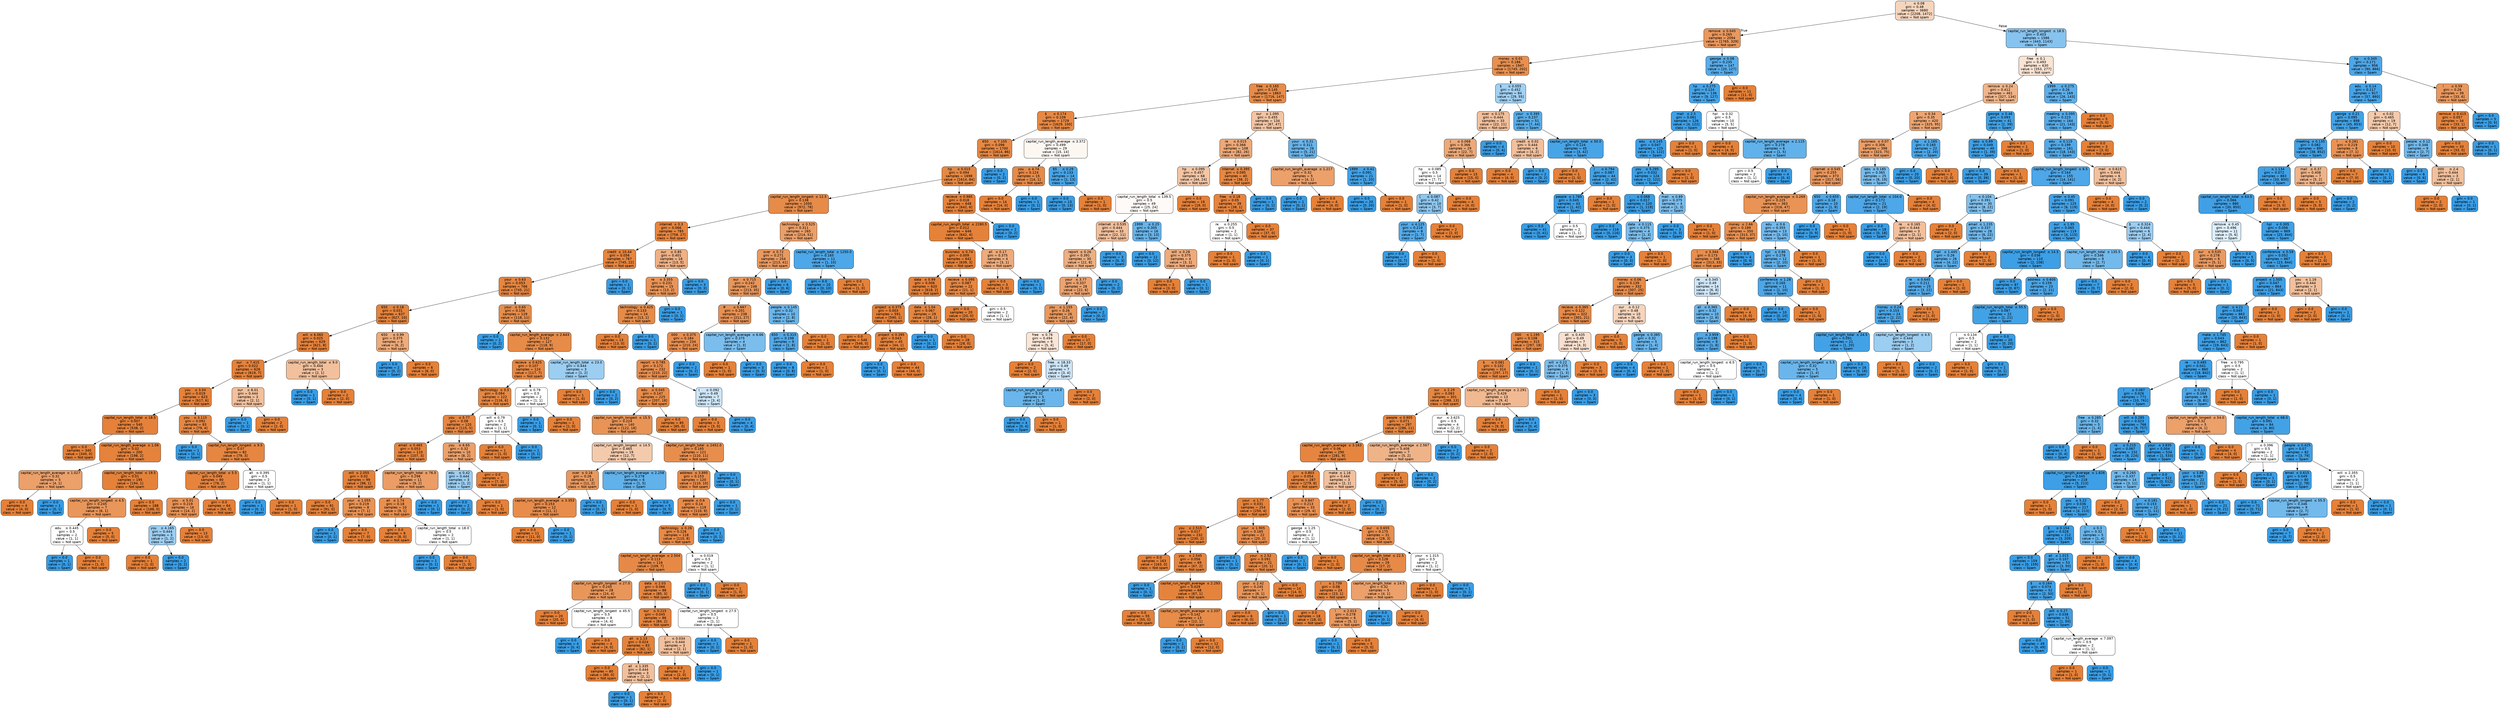 digraph Tree {
node [shape=box, style="filled, rounded", color="black", fontname="helvetica"] ;
edge [fontname="helvetica"] ;
0 [label=<!       &le; 0.08<br/>gini = 0.48<br/>samples = 3680<br/>value = [2208, 1472]<br/>class = Not spam>, fillcolor="#f6d5bd"] ;
1 [label=<remove  &le; 0.045<br/>gini = 0.265<br/>samples = 2094<br/>value = [1765, 329]<br/>class = Not spam>, fillcolor="#ea985e"] ;
0 -> 1 [labeldistance=2.5, labelangle=45, headlabel="True"] ;
2 [label=<money  &le; 0.01<br/>gini = 0.186<br/>samples = 1947<br/>value = [1745, 202]<br/>class = Not spam>, fillcolor="#e89050"] ;
1 -> 2 ;
3 [label=<free   &le; 0.165<br/>gini = 0.145<br/>samples = 1863<br/>value = [1716, 147]<br/>class = Not spam>, fillcolor="#e78c4a"] ;
2 -> 3 ;
4 [label=<$      &le; 0.174<br/>gini = 0.109<br/>samples = 1729<br/>value = [1629, 100]<br/>class = Not spam>, fillcolor="#e78945"] ;
3 -> 4 ;
5 [label=<650     &le; 7.105<br/>gini = 0.096<br/>samples = 1700<br/>value = [1614, 86]<br/>class = Not spam>, fillcolor="#e68844"] ;
4 -> 5 ;
6 [label=<hp     &le; 0.015<br/>gini = 0.094<br/>samples = 1698<br/>value = [1614, 84]<br/>class = Not spam>, fillcolor="#e68843"] ;
5 -> 6 ;
7 [label=<capital_run_length_longest  &le; 12.5<br/>gini = 0.138<br/>samples = 1050<br/>value = [972, 78]<br/>class = Not spam>, fillcolor="#e78b49"] ;
6 -> 7 ;
8 [label=<internet  &le; 0.3<br/>gini = 0.066<br/>samples = 785<br/>value = [758, 27]<br/>class = Not spam>, fillcolor="#e68540"] ;
7 -> 8 ;
9 [label=<credit  &le; 10.44<br/>gini = 0.056<br/>samples = 767<br/>value = [745, 22]<br/>class = Not spam>, fillcolor="#e6853f"] ;
8 -> 9 ;
10 [label=<your   &le; 0.63<br/>gini = 0.053<br/>samples = 766<br/>value = [745, 21]<br/>class = Not spam>, fillcolor="#e6853f"] ;
9 -> 10 ;
11 [label=<650     &le; 0.18<br/>gini = 0.031<br/>samples = 637<br/>value = [627, 10]<br/>class = Not spam>, fillcolor="#e5833c"] ;
10 -> 11 ;
12 [label=<will  &le; 6.065<br/>gini = 0.025<br/>samples = 629<br/>value = [621, 8]<br/>class = Not spam>, fillcolor="#e5833c"] ;
11 -> 12 ;
13 [label=<our    &le; 7.415<br/>gini = 0.022<br/>samples = 626<br/>value = [619, 7]<br/>class = Not spam>, fillcolor="#e5823b"] ;
12 -> 13 ;
14 [label=<you    &le; 3.04<br/>gini = 0.019<br/>samples = 623<br/>value = [617, 6]<br/>class = Not spam>, fillcolor="#e5823b"] ;
13 -> 14 ;
15 [label=<capital_run_length_total  &le; 18.5<br/>gini = 0.007<br/>samples = 540<br/>value = [538, 2]<br/>class = Not spam>, fillcolor="#e5813a"] ;
14 -> 15 ;
16 [label=<gini = 0.0<br/>samples = 340<br/>value = [340, 0]<br/>class = Not spam>, fillcolor="#e58139"] ;
15 -> 16 ;
17 [label=<capital_run_length_average  &le; 1.06<br/>gini = 0.02<br/>samples = 200<br/>value = [198, 2]<br/>class = Not spam>, fillcolor="#e5823b"] ;
15 -> 17 ;
18 [label=<capital_run_length_average  &le; 1.027<br/>gini = 0.32<br/>samples = 5<br/>value = [4, 1]<br/>class = Not spam>, fillcolor="#eca06a"] ;
17 -> 18 ;
19 [label=<gini = 0.0<br/>samples = 4<br/>value = [4, 0]<br/>class = Not spam>, fillcolor="#e58139"] ;
18 -> 19 ;
20 [label=<gini = 0.0<br/>samples = 1<br/>value = [0, 1]<br/>class = Spam>, fillcolor="#399de5"] ;
18 -> 20 ;
21 [label=<capital_run_length_total  &le; 19.5<br/>gini = 0.01<br/>samples = 195<br/>value = [194, 1]<br/>class = Not spam>, fillcolor="#e5823a"] ;
17 -> 21 ;
22 [label=<capital_run_length_longest  &le; 4.5<br/>gini = 0.245<br/>samples = 7<br/>value = [6, 1]<br/>class = Not spam>, fillcolor="#e9965a"] ;
21 -> 22 ;
23 [label=<edu    &le; 0.445<br/>gini = 0.5<br/>samples = 2<br/>value = [1, 1]<br/>class = Not spam>, fillcolor="#ffffff"] ;
22 -> 23 ;
24 [label=<gini = 0.0<br/>samples = 1<br/>value = [0, 1]<br/>class = Spam>, fillcolor="#399de5"] ;
23 -> 24 ;
25 [label=<gini = 0.0<br/>samples = 1<br/>value = [1, 0]<br/>class = Not spam>, fillcolor="#e58139"] ;
23 -> 25 ;
26 [label=<gini = 0.0<br/>samples = 5<br/>value = [5, 0]<br/>class = Not spam>, fillcolor="#e58139"] ;
22 -> 26 ;
27 [label=<gini = 0.0<br/>samples = 188<br/>value = [188, 0]<br/>class = Not spam>, fillcolor="#e58139"] ;
21 -> 27 ;
28 [label=<you    &le; 3.115<br/>gini = 0.092<br/>samples = 83<br/>value = [79, 4]<br/>class = Not spam>, fillcolor="#e68743"] ;
14 -> 28 ;
29 [label=<gini = 0.0<br/>samples = 1<br/>value = [0, 1]<br/>class = Spam>, fillcolor="#399de5"] ;
28 -> 29 ;
30 [label=<capital_run_length_longest  &le; 9.5<br/>gini = 0.07<br/>samples = 82<br/>value = [79, 3]<br/>class = Not spam>, fillcolor="#e68641"] ;
28 -> 30 ;
31 [label=<capital_run_length_total  &le; 5.5<br/>gini = 0.049<br/>samples = 80<br/>value = [78, 2]<br/>class = Not spam>, fillcolor="#e6843e"] ;
30 -> 31 ;
32 [label=<you    &le; 5.01<br/>gini = 0.219<br/>samples = 16<br/>value = [14, 2]<br/>class = Not spam>, fillcolor="#e99355"] ;
31 -> 32 ;
33 [label=<you    &le; 4.165<br/>gini = 0.444<br/>samples = 3<br/>value = [1, 2]<br/>class = Spam>, fillcolor="#9ccef2"] ;
32 -> 33 ;
34 [label=<gini = 0.0<br/>samples = 1<br/>value = [1, 0]<br/>class = Not spam>, fillcolor="#e58139"] ;
33 -> 34 ;
35 [label=<gini = 0.0<br/>samples = 2<br/>value = [0, 2]<br/>class = Spam>, fillcolor="#399de5"] ;
33 -> 35 ;
36 [label=<gini = 0.0<br/>samples = 13<br/>value = [13, 0]<br/>class = Not spam>, fillcolor="#e58139"] ;
32 -> 36 ;
37 [label=<gini = 0.0<br/>samples = 64<br/>value = [64, 0]<br/>class = Not spam>, fillcolor="#e58139"] ;
31 -> 37 ;
38 [label=<all   &le; 0.395<br/>gini = 0.5<br/>samples = 2<br/>value = [1, 1]<br/>class = Not spam>, fillcolor="#ffffff"] ;
30 -> 38 ;
39 [label=<gini = 0.0<br/>samples = 1<br/>value = [0, 1]<br/>class = Spam>, fillcolor="#399de5"] ;
38 -> 39 ;
40 [label=<gini = 0.0<br/>samples = 1<br/>value = [1, 0]<br/>class = Not spam>, fillcolor="#e58139"] ;
38 -> 40 ;
41 [label=<our    &le; 8.01<br/>gini = 0.444<br/>samples = 3<br/>value = [2, 1]<br/>class = Not spam>, fillcolor="#f2c09c"] ;
13 -> 41 ;
42 [label=<gini = 0.0<br/>samples = 1<br/>value = [0, 1]<br/>class = Spam>, fillcolor="#399de5"] ;
41 -> 42 ;
43 [label=<gini = 0.0<br/>samples = 2<br/>value = [2, 0]<br/>class = Not spam>, fillcolor="#e58139"] ;
41 -> 43 ;
44 [label=<capital_run_length_total  &le; 9.0<br/>gini = 0.444<br/>samples = 3<br/>value = [2, 1]<br/>class = Not spam>, fillcolor="#f2c09c"] ;
12 -> 44 ;
45 [label=<gini = 0.0<br/>samples = 1<br/>value = [0, 1]<br/>class = Spam>, fillcolor="#399de5"] ;
44 -> 45 ;
46 [label=<gini = 0.0<br/>samples = 2<br/>value = [2, 0]<br/>class = Not spam>, fillcolor="#e58139"] ;
44 -> 46 ;
47 [label=<650     &le; 0.99<br/>gini = 0.375<br/>samples = 8<br/>value = [6, 2]<br/>class = Not spam>, fillcolor="#eeab7b"] ;
11 -> 47 ;
48 [label=<gini = 0.0<br/>samples = 2<br/>value = [0, 2]<br/>class = Spam>, fillcolor="#399de5"] ;
47 -> 48 ;
49 [label=<gini = 0.0<br/>samples = 6<br/>value = [6, 0]<br/>class = Not spam>, fillcolor="#e58139"] ;
47 -> 49 ;
50 [label=<your   &le; 0.65<br/>gini = 0.156<br/>samples = 129<br/>value = [118, 11]<br/>class = Not spam>, fillcolor="#e78d4b"] ;
10 -> 50 ;
51 [label=<gini = 0.0<br/>samples = 2<br/>value = [0, 2]<br/>class = Spam>, fillcolor="#399de5"] ;
50 -> 51 ;
52 [label=<capital_run_length_average  &le; 2.643<br/>gini = 0.132<br/>samples = 127<br/>value = [118, 9]<br/>class = Not spam>, fillcolor="#e78b48"] ;
50 -> 52 ;
53 [label=<recieve  &le; 0.625<br/>gini = 0.107<br/>samples = 124<br/>value = [117, 7]<br/>class = Not spam>, fillcolor="#e78945"] ;
52 -> 53 ;
54 [label=<technology  &le; 0.5<br/>gini = 0.094<br/>samples = 122<br/>value = [116, 6]<br/>class = Not spam>, fillcolor="#e68843"] ;
53 -> 54 ;
55 [label=<you    &le; 5.77<br/>gini = 0.08<br/>samples = 120<br/>value = [115, 5]<br/>class = Not spam>, fillcolor="#e68642"] ;
54 -> 55 ;
56 [label=<email  &le; 0.465<br/>gini = 0.053<br/>samples = 110<br/>value = [107, 3]<br/>class = Not spam>, fillcolor="#e6853f"] ;
55 -> 56 ;
57 [label=<will  &le; 2.055<br/>gini = 0.02<br/>samples = 99<br/>value = [98, 1]<br/>class = Not spam>, fillcolor="#e5823b"] ;
56 -> 57 ;
58 [label=<gini = 0.0<br/>samples = 91<br/>value = [91, 0]<br/>class = Not spam>, fillcolor="#e58139"] ;
57 -> 58 ;
59 [label=<your   &le; 1.055<br/>gini = 0.219<br/>samples = 8<br/>value = [7, 1]<br/>class = Not spam>, fillcolor="#e99355"] ;
57 -> 59 ;
60 [label=<gini = 0.0<br/>samples = 1<br/>value = [0, 1]<br/>class = Spam>, fillcolor="#399de5"] ;
59 -> 60 ;
61 [label=<gini = 0.0<br/>samples = 7<br/>value = [7, 0]<br/>class = Not spam>, fillcolor="#e58139"] ;
59 -> 61 ;
62 [label=<capital_run_length_total  &le; 76.5<br/>gini = 0.298<br/>samples = 11<br/>value = [9, 2]<br/>class = Not spam>, fillcolor="#eb9d65"] ;
56 -> 62 ;
63 [label=<all   &le; 1.74<br/>gini = 0.18<br/>samples = 10<br/>value = [9, 1]<br/>class = Not spam>, fillcolor="#e88f4f"] ;
62 -> 63 ;
64 [label=<gini = 0.0<br/>samples = 8<br/>value = [8, 0]<br/>class = Not spam>, fillcolor="#e58139"] ;
63 -> 64 ;
65 [label=<capital_run_length_total  &le; 18.0<br/>gini = 0.5<br/>samples = 2<br/>value = [1, 1]<br/>class = Not spam>, fillcolor="#ffffff"] ;
63 -> 65 ;
66 [label=<gini = 0.0<br/>samples = 1<br/>value = [0, 1]<br/>class = Spam>, fillcolor="#399de5"] ;
65 -> 66 ;
67 [label=<gini = 0.0<br/>samples = 1<br/>value = [1, 0]<br/>class = Not spam>, fillcolor="#e58139"] ;
65 -> 67 ;
68 [label=<gini = 0.0<br/>samples = 1<br/>value = [0, 1]<br/>class = Spam>, fillcolor="#399de5"] ;
62 -> 68 ;
69 [label=<you    &le; 6.65<br/>gini = 0.32<br/>samples = 10<br/>value = [8, 2]<br/>class = Not spam>, fillcolor="#eca06a"] ;
55 -> 69 ;
70 [label=<edu    &le; 0.42<br/>gini = 0.444<br/>samples = 3<br/>value = [1, 2]<br/>class = Spam>, fillcolor="#9ccef2"] ;
69 -> 70 ;
71 [label=<gini = 0.0<br/>samples = 2<br/>value = [0, 2]<br/>class = Spam>, fillcolor="#399de5"] ;
70 -> 71 ;
72 [label=<gini = 0.0<br/>samples = 1<br/>value = [1, 0]<br/>class = Not spam>, fillcolor="#e58139"] ;
70 -> 72 ;
73 [label=<gini = 0.0<br/>samples = 7<br/>value = [7, 0]<br/>class = Not spam>, fillcolor="#e58139"] ;
69 -> 73 ;
74 [label=<will  &le; 0.79<br/>gini = 0.5<br/>samples = 2<br/>value = [1, 1]<br/>class = Not spam>, fillcolor="#ffffff"] ;
54 -> 74 ;
75 [label=<gini = 0.0<br/>samples = 1<br/>value = [1, 0]<br/>class = Not spam>, fillcolor="#e58139"] ;
74 -> 75 ;
76 [label=<gini = 0.0<br/>samples = 1<br/>value = [0, 1]<br/>class = Spam>, fillcolor="#399de5"] ;
74 -> 76 ;
77 [label=<will  &le; 0.79<br/>gini = 0.5<br/>samples = 2<br/>value = [1, 1]<br/>class = Not spam>, fillcolor="#ffffff"] ;
53 -> 77 ;
78 [label=<gini = 0.0<br/>samples = 1<br/>value = [0, 1]<br/>class = Spam>, fillcolor="#399de5"] ;
77 -> 78 ;
79 [label=<gini = 0.0<br/>samples = 1<br/>value = [1, 0]<br/>class = Not spam>, fillcolor="#e58139"] ;
77 -> 79 ;
80 [label=<capital_run_length_total  &le; 23.0<br/>gini = 0.444<br/>samples = 3<br/>value = [1, 2]<br/>class = Spam>, fillcolor="#9ccef2"] ;
52 -> 80 ;
81 [label=<gini = 0.0<br/>samples = 1<br/>value = [1, 0]<br/>class = Not spam>, fillcolor="#e58139"] ;
80 -> 81 ;
82 [label=<gini = 0.0<br/>samples = 2<br/>value = [0, 2]<br/>class = Spam>, fillcolor="#399de5"] ;
80 -> 82 ;
83 [label=<gini = 0.0<br/>samples = 1<br/>value = [0, 1]<br/>class = Spam>, fillcolor="#399de5"] ;
9 -> 83 ;
84 [label=<our    &le; 0.85<br/>gini = 0.401<br/>samples = 18<br/>value = [13, 5]<br/>class = Not spam>, fillcolor="#efb185"] ;
8 -> 84 ;
85 [label=<re     &le; 3.355<br/>gini = 0.231<br/>samples = 15<br/>value = [13, 2]<br/>class = Not spam>, fillcolor="#e99457"] ;
84 -> 85 ;
86 [label=<technology  &le; 0.425<br/>gini = 0.133<br/>samples = 14<br/>value = [13, 1]<br/>class = Not spam>, fillcolor="#e78b48"] ;
85 -> 86 ;
87 [label=<gini = 0.0<br/>samples = 13<br/>value = [13, 0]<br/>class = Not spam>, fillcolor="#e58139"] ;
86 -> 87 ;
88 [label=<gini = 0.0<br/>samples = 1<br/>value = [0, 1]<br/>class = Spam>, fillcolor="#399de5"] ;
86 -> 88 ;
89 [label=<gini = 0.0<br/>samples = 1<br/>value = [0, 1]<br/>class = Spam>, fillcolor="#399de5"] ;
85 -> 89 ;
90 [label=<gini = 0.0<br/>samples = 3<br/>value = [0, 3]<br/>class = Spam>, fillcolor="#399de5"] ;
84 -> 90 ;
91 [label=<technology  &le; 0.525<br/>gini = 0.311<br/>samples = 265<br/>value = [214, 51]<br/>class = Not spam>, fillcolor="#eb9f68"] ;
7 -> 91 ;
92 [label=<over  &le; 0.72<br/>gini = 0.271<br/>samples = 254<br/>value = [213, 41]<br/>class = Not spam>, fillcolor="#ea995f"] ;
91 -> 92 ;
93 [label=<our    &le; 0.715<br/>gini = 0.242<br/>samples = 248<br/>value = [213, 35]<br/>class = Not spam>, fillcolor="#e9965a"] ;
92 -> 93 ;
94 [label=<#       &le; 0.667<br/>gini = 0.201<br/>samples = 238<br/>value = [211, 27]<br/>class = Not spam>, fillcolor="#e89152"] ;
93 -> 94 ;
95 [label=<000     &le; 0.375<br/>gini = 0.184<br/>samples = 234<br/>value = [210, 24]<br/>class = Not spam>, fillcolor="#e88f50"] ;
94 -> 95 ;
96 [label=<report  &le; 0.785<br/>gini = 0.172<br/>samples = 232<br/>value = [210, 22]<br/>class = Not spam>, fillcolor="#e88e4e"] ;
95 -> 96 ;
97 [label=<edu    &le; 0.045<br/>gini = 0.147<br/>samples = 225<br/>value = [207, 18]<br/>class = Not spam>, fillcolor="#e78c4a"] ;
96 -> 97 ;
98 [label=<capital_run_length_longest  &le; 15.5<br/>gini = 0.224<br/>samples = 140<br/>value = [122, 18]<br/>class = Not spam>, fillcolor="#e99456"] ;
97 -> 98 ;
99 [label=<capital_run_length_longest  &le; 14.5<br/>gini = 0.465<br/>samples = 19<br/>value = [12, 7]<br/>class = Not spam>, fillcolor="#f4caac"] ;
98 -> 99 ;
100 [label=<over  &le; 0.16<br/>gini = 0.26<br/>samples = 13<br/>value = [11, 2]<br/>class = Not spam>, fillcolor="#ea985d"] ;
99 -> 100 ;
101 [label=<capital_run_length_average  &le; 3.353<br/>gini = 0.153<br/>samples = 12<br/>value = [11, 1]<br/>class = Not spam>, fillcolor="#e78c4b"] ;
100 -> 101 ;
102 [label=<gini = 0.0<br/>samples = 11<br/>value = [11, 0]<br/>class = Not spam>, fillcolor="#e58139"] ;
101 -> 102 ;
103 [label=<gini = 0.0<br/>samples = 1<br/>value = [0, 1]<br/>class = Spam>, fillcolor="#399de5"] ;
101 -> 103 ;
104 [label=<gini = 0.0<br/>samples = 1<br/>value = [0, 1]<br/>class = Spam>, fillcolor="#399de5"] ;
100 -> 104 ;
105 [label=<capital_run_length_average  &le; 2.258<br/>gini = 0.278<br/>samples = 6<br/>value = [1, 5]<br/>class = Spam>, fillcolor="#61b1ea"] ;
99 -> 105 ;
106 [label=<gini = 0.0<br/>samples = 1<br/>value = [1, 0]<br/>class = Not spam>, fillcolor="#e58139"] ;
105 -> 106 ;
107 [label=<gini = 0.0<br/>samples = 5<br/>value = [0, 5]<br/>class = Spam>, fillcolor="#399de5"] ;
105 -> 107 ;
108 [label=<capital_run_length_total  &le; 2452.0<br/>gini = 0.165<br/>samples = 121<br/>value = [110, 11]<br/>class = Not spam>, fillcolor="#e88e4d"] ;
98 -> 108 ;
109 [label=<address  &le; 3.895<br/>gini = 0.153<br/>samples = 120<br/>value = [110, 10]<br/>class = Not spam>, fillcolor="#e78c4b"] ;
108 -> 109 ;
110 [label=<people  &le; 0.6<br/>gini = 0.14<br/>samples = 119<br/>value = [110, 9]<br/>class = Not spam>, fillcolor="#e78b49"] ;
109 -> 110 ;
111 [label=<technology  &le; 0.26<br/>gini = 0.126<br/>samples = 118<br/>value = [110, 8]<br/>class = Not spam>, fillcolor="#e78a47"] ;
110 -> 111 ;
112 [label=<capital_run_length_average  &le; 2.504<br/>gini = 0.113<br/>samples = 116<br/>value = [109, 7]<br/>class = Not spam>, fillcolor="#e78946"] ;
111 -> 112 ;
113 [label=<capital_run_length_longest  &le; 27.0<br/>gini = 0.245<br/>samples = 28<br/>value = [24, 4]<br/>class = Not spam>, fillcolor="#e9965a"] ;
112 -> 113 ;
114 [label=<gini = 0.0<br/>samples = 20<br/>value = [20, 0]<br/>class = Not spam>, fillcolor="#e58139"] ;
113 -> 114 ;
115 [label=<capital_run_length_longest  &le; 45.5<br/>gini = 0.5<br/>samples = 8<br/>value = [4, 4]<br/>class = Not spam>, fillcolor="#ffffff"] ;
113 -> 115 ;
116 [label=<gini = 0.0<br/>samples = 4<br/>value = [0, 4]<br/>class = Spam>, fillcolor="#399de5"] ;
115 -> 116 ;
117 [label=<gini = 0.0<br/>samples = 4<br/>value = [4, 0]<br/>class = Not spam>, fillcolor="#e58139"] ;
115 -> 117 ;
118 [label=<data   &le; 2.03<br/>gini = 0.066<br/>samples = 88<br/>value = [85, 3]<br/>class = Not spam>, fillcolor="#e68540"] ;
112 -> 118 ;
119 [label=<our    &le; 0.215<br/>gini = 0.045<br/>samples = 86<br/>value = [84, 2]<br/>class = Not spam>, fillcolor="#e6843e"] ;
118 -> 119 ;
120 [label=<all   &le; 1.13<br/>gini = 0.024<br/>samples = 83<br/>value = [82, 1]<br/>class = Not spam>, fillcolor="#e5833b"] ;
119 -> 120 ;
121 [label=<gini = 0.0<br/>samples = 80<br/>value = [80, 0]<br/>class = Not spam>, fillcolor="#e58139"] ;
120 -> 121 ;
122 [label=<all   &le; 1.335<br/>gini = 0.444<br/>samples = 3<br/>value = [2, 1]<br/>class = Not spam>, fillcolor="#f2c09c"] ;
120 -> 122 ;
123 [label=<gini = 0.0<br/>samples = 1<br/>value = [0, 1]<br/>class = Spam>, fillcolor="#399de5"] ;
122 -> 123 ;
124 [label=<gini = 0.0<br/>samples = 2<br/>value = [2, 0]<br/>class = Not spam>, fillcolor="#e58139"] ;
122 -> 124 ;
125 [label=<(      &le; 0.034<br/>gini = 0.444<br/>samples = 3<br/>value = [2, 1]<br/>class = Not spam>, fillcolor="#f2c09c"] ;
119 -> 125 ;
126 [label=<gini = 0.0<br/>samples = 2<br/>value = [2, 0]<br/>class = Not spam>, fillcolor="#e58139"] ;
125 -> 126 ;
127 [label=<gini = 0.0<br/>samples = 1<br/>value = [0, 1]<br/>class = Spam>, fillcolor="#399de5"] ;
125 -> 127 ;
128 [label=<capital_run_length_longest  &le; 27.5<br/>gini = 0.5<br/>samples = 2<br/>value = [1, 1]<br/>class = Not spam>, fillcolor="#ffffff"] ;
118 -> 128 ;
129 [label=<gini = 0.0<br/>samples = 1<br/>value = [0, 1]<br/>class = Spam>, fillcolor="#399de5"] ;
128 -> 129 ;
130 [label=<gini = 0.0<br/>samples = 1<br/>value = [1, 0]<br/>class = Not spam>, fillcolor="#e58139"] ;
128 -> 130 ;
131 [label=<$      &le; 0.019<br/>gini = 0.5<br/>samples = 2<br/>value = [1, 1]<br/>class = Not spam>, fillcolor="#ffffff"] ;
111 -> 131 ;
132 [label=<gini = 0.0<br/>samples = 1<br/>value = [0, 1]<br/>class = Spam>, fillcolor="#399de5"] ;
131 -> 132 ;
133 [label=<gini = 0.0<br/>samples = 1<br/>value = [1, 0]<br/>class = Not spam>, fillcolor="#e58139"] ;
131 -> 133 ;
134 [label=<gini = 0.0<br/>samples = 1<br/>value = [0, 1]<br/>class = Spam>, fillcolor="#399de5"] ;
110 -> 134 ;
135 [label=<gini = 0.0<br/>samples = 1<br/>value = [0, 1]<br/>class = Spam>, fillcolor="#399de5"] ;
109 -> 135 ;
136 [label=<gini = 0.0<br/>samples = 1<br/>value = [0, 1]<br/>class = Spam>, fillcolor="#399de5"] ;
108 -> 136 ;
137 [label=<gini = 0.0<br/>samples = 85<br/>value = [85, 0]<br/>class = Not spam>, fillcolor="#e58139"] ;
97 -> 137 ;
138 [label=<(      &le; 0.092<br/>gini = 0.49<br/>samples = 7<br/>value = [3, 4]<br/>class = Spam>, fillcolor="#cee6f8"] ;
96 -> 138 ;
139 [label=<gini = 0.0<br/>samples = 3<br/>value = [3, 0]<br/>class = Not spam>, fillcolor="#e58139"] ;
138 -> 139 ;
140 [label=<gini = 0.0<br/>samples = 4<br/>value = [0, 4]<br/>class = Spam>, fillcolor="#399de5"] ;
138 -> 140 ;
141 [label=<gini = 0.0<br/>samples = 2<br/>value = [0, 2]<br/>class = Spam>, fillcolor="#399de5"] ;
95 -> 141 ;
142 [label=<capital_run_length_average  &le; 6.66<br/>gini = 0.375<br/>samples = 4<br/>value = [1, 3]<br/>class = Spam>, fillcolor="#7bbeee"] ;
94 -> 142 ;
143 [label=<gini = 0.0<br/>samples = 1<br/>value = [1, 0]<br/>class = Not spam>, fillcolor="#e58139"] ;
142 -> 143 ;
144 [label=<gini = 0.0<br/>samples = 3<br/>value = [0, 3]<br/>class = Spam>, fillcolor="#399de5"] ;
142 -> 144 ;
145 [label=<people  &le; 0.145<br/>gini = 0.32<br/>samples = 10<br/>value = [2, 8]<br/>class = Spam>, fillcolor="#6ab6ec"] ;
93 -> 145 ;
146 [label=<650     &le; 0.315<br/>gini = 0.198<br/>samples = 9<br/>value = [1, 8]<br/>class = Spam>, fillcolor="#52a9e8"] ;
145 -> 146 ;
147 [label=<gini = 0.0<br/>samples = 8<br/>value = [0, 8]<br/>class = Spam>, fillcolor="#399de5"] ;
146 -> 147 ;
148 [label=<gini = 0.0<br/>samples = 1<br/>value = [1, 0]<br/>class = Not spam>, fillcolor="#e58139"] ;
146 -> 148 ;
149 [label=<gini = 0.0<br/>samples = 1<br/>value = [1, 0]<br/>class = Not spam>, fillcolor="#e58139"] ;
145 -> 149 ;
150 [label=<gini = 0.0<br/>samples = 6<br/>value = [0, 6]<br/>class = Spam>, fillcolor="#399de5"] ;
92 -> 150 ;
151 [label=<capital_run_length_total  &le; 1250.0<br/>gini = 0.165<br/>samples = 11<br/>value = [1, 10]<br/>class = Spam>, fillcolor="#4da7e8"] ;
91 -> 151 ;
152 [label=<gini = 0.0<br/>samples = 10<br/>value = [0, 10]<br/>class = Spam>, fillcolor="#399de5"] ;
151 -> 152 ;
153 [label=<gini = 0.0<br/>samples = 1<br/>value = [1, 0]<br/>class = Not spam>, fillcolor="#e58139"] ;
151 -> 153 ;
154 [label=<recieve  &le; 0.985<br/>gini = 0.018<br/>samples = 648<br/>value = [642, 6]<br/>class = Not spam>, fillcolor="#e5823b"] ;
6 -> 154 ;
155 [label=<capital_run_length_total  &le; 2280.5<br/>gini = 0.012<br/>samples = 646<br/>value = [642, 4]<br/>class = Not spam>, fillcolor="#e5823a"] ;
154 -> 155 ;
156 [label=<buisness  &le; 0.74<br/>gini = 0.009<br/>samples = 642<br/>value = [639, 3]<br/>class = Not spam>, fillcolor="#e5823a"] ;
155 -> 156 ;
157 [label=<data   &le; 0.99<br/>gini = 0.006<br/>samples = 620<br/>value = [618, 2]<br/>class = Not spam>, fillcolor="#e5813a"] ;
156 -> 157 ;
158 [label=<project  &le; 0.375<br/>gini = 0.003<br/>samples = 591<br/>value = [590, 1]<br/>class = Not spam>, fillcolor="#e58139"] ;
157 -> 158 ;
159 [label=<gini = 0.0<br/>samples = 546<br/>value = [546, 0]<br/>class = Not spam>, fillcolor="#e58139"] ;
158 -> 159 ;
160 [label=<project  &le; 0.395<br/>gini = 0.043<br/>samples = 45<br/>value = [44, 1]<br/>class = Not spam>, fillcolor="#e6843d"] ;
158 -> 160 ;
161 [label=<gini = 0.0<br/>samples = 1<br/>value = [0, 1]<br/>class = Spam>, fillcolor="#399de5"] ;
160 -> 161 ;
162 [label=<gini = 0.0<br/>samples = 44<br/>value = [44, 0]<br/>class = Not spam>, fillcolor="#e58139"] ;
160 -> 162 ;
163 [label=<data   &le; 1.04<br/>gini = 0.067<br/>samples = 29<br/>value = [28, 1]<br/>class = Not spam>, fillcolor="#e68640"] ;
157 -> 163 ;
164 [label=<gini = 0.0<br/>samples = 1<br/>value = [0, 1]<br/>class = Spam>, fillcolor="#399de5"] ;
163 -> 164 ;
165 [label=<gini = 0.0<br/>samples = 28<br/>value = [28, 0]<br/>class = Not spam>, fillcolor="#e58139"] ;
163 -> 165 ;
166 [label=<recieve  &le; 0.095<br/>gini = 0.087<br/>samples = 22<br/>value = [21, 1]<br/>class = Not spam>, fillcolor="#e68742"] ;
156 -> 166 ;
167 [label=<gini = 0.0<br/>samples = 20<br/>value = [20, 0]<br/>class = Not spam>, fillcolor="#e58139"] ;
166 -> 167 ;
168 [label=<gini = 0.5<br/>samples = 2<br/>value = [1, 1]<br/>class = Not spam>, fillcolor="#ffffff"] ;
166 -> 168 ;
169 [label=<all   &le; 0.17<br/>gini = 0.375<br/>samples = 4<br/>value = [3, 1]<br/>class = Not spam>, fillcolor="#eeab7b"] ;
155 -> 169 ;
170 [label=<gini = 0.0<br/>samples = 3<br/>value = [3, 0]<br/>class = Not spam>, fillcolor="#e58139"] ;
169 -> 170 ;
171 [label=<gini = 0.0<br/>samples = 1<br/>value = [0, 1]<br/>class = Spam>, fillcolor="#399de5"] ;
169 -> 171 ;
172 [label=<gini = 0.0<br/>samples = 2<br/>value = [0, 2]<br/>class = Spam>, fillcolor="#399de5"] ;
154 -> 172 ;
173 [label=<gini = 0.0<br/>samples = 2<br/>value = [0, 2]<br/>class = Spam>, fillcolor="#399de5"] ;
5 -> 173 ;
174 [label=<capital_run_length_average  &le; 3.372<br/>gini = 0.499<br/>samples = 29<br/>value = [15, 14]<br/>class = Not spam>, fillcolor="#fdf7f2"] ;
4 -> 174 ;
175 [label=<you    &le; 4.74<br/>gini = 0.124<br/>samples = 15<br/>value = [14, 1]<br/>class = Not spam>, fillcolor="#e78a47"] ;
174 -> 175 ;
176 [label=<gini = 0.0<br/>samples = 14<br/>value = [14, 0]<br/>class = Not spam>, fillcolor="#e58139"] ;
175 -> 176 ;
177 [label=<gini = 0.0<br/>samples = 1<br/>value = [0, 1]<br/>class = Spam>, fillcolor="#399de5"] ;
175 -> 177 ;
178 [label=<85     &le; 0.29<br/>gini = 0.133<br/>samples = 14<br/>value = [1, 13]<br/>class = Spam>, fillcolor="#48a5e7"] ;
174 -> 178 ;
179 [label=<gini = 0.0<br/>samples = 13<br/>value = [0, 13]<br/>class = Spam>, fillcolor="#399de5"] ;
178 -> 179 ;
180 [label=<gini = 0.0<br/>samples = 1<br/>value = [1, 0]<br/>class = Not spam>, fillcolor="#e58139"] ;
178 -> 180 ;
181 [label=<our    &le; 1.095<br/>gini = 0.455<br/>samples = 134<br/>value = [87, 47]<br/>class = Not spam>, fillcolor="#f3c5a4"] ;
3 -> 181 ;
182 [label=<re     &le; 0.015<br/>gini = 0.366<br/>samples = 108<br/>value = [82, 26]<br/>class = Not spam>, fillcolor="#eda978"] ;
181 -> 182 ;
183 [label=<hp     &le; 0.095<br/>gini = 0.457<br/>samples = 68<br/>value = [44, 24]<br/>class = Not spam>, fillcolor="#f3c6a5"] ;
182 -> 183 ;
184 [label=<capital_run_length_total  &le; 139.5<br/>gini = 0.5<br/>samples = 49<br/>value = [25, 24]<br/>class = Not spam>, fillcolor="#fefaf7"] ;
183 -> 184 ;
185 [label=<internet  &le; 0.535<br/>gini = 0.444<br/>samples = 33<br/>value = [22, 11]<br/>class = Not spam>, fillcolor="#f2c09c"] ;
184 -> 185 ;
186 [label=<report  &le; 0.26<br/>gini = 0.391<br/>samples = 30<br/>value = [22, 8]<br/>class = Not spam>, fillcolor="#eeaf81"] ;
185 -> 186 ;
187 [label=<your   &le; 3.77<br/>gini = 0.337<br/>samples = 28<br/>value = [22, 6]<br/>class = Not spam>, fillcolor="#eca36f"] ;
186 -> 187 ;
188 [label=<you    &le; 1.155<br/>gini = 0.26<br/>samples = 26<br/>value = [22, 4]<br/>class = Not spam>, fillcolor="#ea985d"] ;
187 -> 188 ;
189 [label=<free   &le; 0.76<br/>gini = 0.494<br/>samples = 9<br/>value = [5, 4]<br/>class = Not spam>, fillcolor="#fae6d7"] ;
188 -> 189 ;
190 [label=<gini = 0.0<br/>samples = 2<br/>value = [2, 0]<br/>class = Not spam>, fillcolor="#e58139"] ;
189 -> 190 ;
191 [label=<free   &le; 18.33<br/>gini = 0.49<br/>samples = 7<br/>value = [3, 4]<br/>class = Spam>, fillcolor="#cee6f8"] ;
189 -> 191 ;
192 [label=<capital_run_length_longest  &le; 14.0<br/>gini = 0.32<br/>samples = 5<br/>value = [1, 4]<br/>class = Spam>, fillcolor="#6ab6ec"] ;
191 -> 192 ;
193 [label=<gini = 0.0<br/>samples = 4<br/>value = [0, 4]<br/>class = Spam>, fillcolor="#399de5"] ;
192 -> 193 ;
194 [label=<gini = 0.0<br/>samples = 1<br/>value = [1, 0]<br/>class = Not spam>, fillcolor="#e58139"] ;
192 -> 194 ;
195 [label=<gini = 0.0<br/>samples = 2<br/>value = [2, 0]<br/>class = Not spam>, fillcolor="#e58139"] ;
191 -> 195 ;
196 [label=<gini = 0.0<br/>samples = 17<br/>value = [17, 0]<br/>class = Not spam>, fillcolor="#e58139"] ;
188 -> 196 ;
197 [label=<gini = 0.0<br/>samples = 2<br/>value = [0, 2]<br/>class = Spam>, fillcolor="#399de5"] ;
187 -> 197 ;
198 [label=<gini = 0.0<br/>samples = 2<br/>value = [0, 2]<br/>class = Spam>, fillcolor="#399de5"] ;
186 -> 198 ;
199 [label=<gini = 0.0<br/>samples = 3<br/>value = [0, 3]<br/>class = Spam>, fillcolor="#399de5"] ;
185 -> 199 ;
200 [label=<1999     &le; 0.25<br/>gini = 0.305<br/>samples = 16<br/>value = [3, 13]<br/>class = Spam>, fillcolor="#67b4eb"] ;
184 -> 200 ;
201 [label=<gini = 0.0<br/>samples = 12<br/>value = [0, 12]<br/>class = Spam>, fillcolor="#399de5"] ;
200 -> 201 ;
202 [label=<will  &le; 0.28<br/>gini = 0.375<br/>samples = 4<br/>value = [3, 1]<br/>class = Not spam>, fillcolor="#eeab7b"] ;
200 -> 202 ;
203 [label=<gini = 0.0<br/>samples = 3<br/>value = [3, 0]<br/>class = Not spam>, fillcolor="#e58139"] ;
202 -> 203 ;
204 [label=<gini = 0.0<br/>samples = 1<br/>value = [0, 1]<br/>class = Spam>, fillcolor="#399de5"] ;
202 -> 204 ;
205 [label=<gini = 0.0<br/>samples = 19<br/>value = [19, 0]<br/>class = Not spam>, fillcolor="#e58139"] ;
183 -> 205 ;
206 [label=<internet  &le; 0.395<br/>gini = 0.095<br/>samples = 40<br/>value = [38, 2]<br/>class = Not spam>, fillcolor="#e68843"] ;
182 -> 206 ;
207 [label=<free   &le; 0.18<br/>gini = 0.05<br/>samples = 39<br/>value = [38, 1]<br/>class = Not spam>, fillcolor="#e6843e"] ;
206 -> 207 ;
208 [label=<re     &le; 0.255<br/>gini = 0.5<br/>samples = 2<br/>value = [1, 1]<br/>class = Not spam>, fillcolor="#ffffff"] ;
207 -> 208 ;
209 [label=<gini = 0.0<br/>samples = 1<br/>value = [1, 0]<br/>class = Not spam>, fillcolor="#e58139"] ;
208 -> 209 ;
210 [label=<gini = 0.0<br/>samples = 1<br/>value = [0, 1]<br/>class = Spam>, fillcolor="#399de5"] ;
208 -> 210 ;
211 [label=<gini = 0.0<br/>samples = 37<br/>value = [37, 0]<br/>class = Not spam>, fillcolor="#e58139"] ;
207 -> 211 ;
212 [label=<gini = 0.0<br/>samples = 1<br/>value = [0, 1]<br/>class = Spam>, fillcolor="#399de5"] ;
206 -> 212 ;
213 [label=<your   &le; 0.31<br/>gini = 0.311<br/>samples = 26<br/>value = [5, 21]<br/>class = Spam>, fillcolor="#68b4eb"] ;
181 -> 213 ;
214 [label=<capital_run_length_average  &le; 1.217<br/>gini = 0.32<br/>samples = 5<br/>value = [4, 1]<br/>class = Not spam>, fillcolor="#eca06a"] ;
213 -> 214 ;
215 [label=<gini = 0.0<br/>samples = 1<br/>value = [0, 1]<br/>class = Spam>, fillcolor="#399de5"] ;
214 -> 215 ;
216 [label=<gini = 0.0<br/>samples = 4<br/>value = [4, 0]<br/>class = Not spam>, fillcolor="#e58139"] ;
214 -> 216 ;
217 [label=<1999     &le; 0.41<br/>gini = 0.091<br/>samples = 21<br/>value = [1, 20]<br/>class = Spam>, fillcolor="#43a2e6"] ;
213 -> 217 ;
218 [label=<gini = 0.0<br/>samples = 20<br/>value = [0, 20]<br/>class = Spam>, fillcolor="#399de5"] ;
217 -> 218 ;
219 [label=<gini = 0.0<br/>samples = 1<br/>value = [1, 0]<br/>class = Not spam>, fillcolor="#e58139"] ;
217 -> 219 ;
220 [label=<$      &le; 0.055<br/>gini = 0.452<br/>samples = 84<br/>value = [29, 55]<br/>class = Spam>, fillcolor="#a1d1f3"] ;
2 -> 220 ;
221 [label=<over  &le; 0.175<br/>gini = 0.444<br/>samples = 33<br/>value = [22, 11]<br/>class = Not spam>, fillcolor="#f2c09c"] ;
220 -> 221 ;
222 [label=<(      &le; 0.068<br/>gini = 0.366<br/>samples = 29<br/>value = [22, 7]<br/>class = Not spam>, fillcolor="#eda978"] ;
221 -> 222 ;
223 [label=<hp     &le; 0.085<br/>gini = 0.5<br/>samples = 14<br/>value = [7, 7]<br/>class = Not spam>, fillcolor="#ffffff"] ;
222 -> 223 ;
224 [label=<[      &le; 0.087<br/>gini = 0.42<br/>samples = 10<br/>value = [3, 7]<br/>class = Spam>, fillcolor="#8ec7f0"] ;
223 -> 224 ;
225 [label=<your   &le; 4.125<br/>gini = 0.219<br/>samples = 8<br/>value = [1, 7]<br/>class = Spam>, fillcolor="#55abe9"] ;
224 -> 225 ;
226 [label=<gini = 0.0<br/>samples = 7<br/>value = [0, 7]<br/>class = Spam>, fillcolor="#399de5"] ;
225 -> 226 ;
227 [label=<gini = 0.0<br/>samples = 1<br/>value = [1, 0]<br/>class = Not spam>, fillcolor="#e58139"] ;
225 -> 227 ;
228 [label=<gini = 0.0<br/>samples = 2<br/>value = [2, 0]<br/>class = Not spam>, fillcolor="#e58139"] ;
224 -> 228 ;
229 [label=<gini = 0.0<br/>samples = 4<br/>value = [4, 0]<br/>class = Not spam>, fillcolor="#e58139"] ;
223 -> 229 ;
230 [label=<gini = 0.0<br/>samples = 15<br/>value = [15, 0]<br/>class = Not spam>, fillcolor="#e58139"] ;
222 -> 230 ;
231 [label=<gini = 0.0<br/>samples = 4<br/>value = [0, 4]<br/>class = Spam>, fillcolor="#399de5"] ;
221 -> 231 ;
232 [label=<your   &le; 0.395<br/>gini = 0.237<br/>samples = 51<br/>value = [7, 44]<br/>class = Spam>, fillcolor="#58ade9"] ;
220 -> 232 ;
233 [label=<credit  &le; 0.02<br/>gini = 0.444<br/>samples = 6<br/>value = [4, 2]<br/>class = Not spam>, fillcolor="#f2c09c"] ;
232 -> 233 ;
234 [label=<gini = 0.0<br/>samples = 4<br/>value = [4, 0]<br/>class = Not spam>, fillcolor="#e58139"] ;
233 -> 234 ;
235 [label=<gini = 0.0<br/>samples = 2<br/>value = [0, 2]<br/>class = Spam>, fillcolor="#399de5"] ;
233 -> 235 ;
236 [label=<capital_run_length_total  &le; 50.0<br/>gini = 0.124<br/>samples = 45<br/>value = [3, 42]<br/>class = Spam>, fillcolor="#47a4e7"] ;
232 -> 236 ;
237 [label=<gini = 0.0<br/>samples = 1<br/>value = [1, 0]<br/>class = Not spam>, fillcolor="#e58139"] ;
236 -> 237 ;
238 [label=<(      &le; 0.794<br/>gini = 0.087<br/>samples = 44<br/>value = [2, 42]<br/>class = Spam>, fillcolor="#42a2e6"] ;
236 -> 238 ;
239 [label=<people  &le; 1.785<br/>gini = 0.045<br/>samples = 43<br/>value = [1, 42]<br/>class = Spam>, fillcolor="#3e9fe6"] ;
238 -> 239 ;
240 [label=<gini = 0.0<br/>samples = 41<br/>value = [0, 41]<br/>class = Spam>, fillcolor="#399de5"] ;
239 -> 240 ;
241 [label=<gini = 0.5<br/>samples = 2<br/>value = [1, 1]<br/>class = Not spam>, fillcolor="#ffffff"] ;
239 -> 241 ;
242 [label=<gini = 0.0<br/>samples = 1<br/>value = [1, 0]<br/>class = Not spam>, fillcolor="#e58139"] ;
238 -> 242 ;
243 [label=<george  &le; 0.08<br/>gini = 0.235<br/>samples = 147<br/>value = [20, 127]<br/>class = Spam>, fillcolor="#58ace9"] ;
1 -> 243 ;
244 [label=<hp     &le; 0.275<br/>gini = 0.124<br/>samples = 136<br/>value = [9, 127]<br/>class = Spam>, fillcolor="#47a4e7"] ;
243 -> 244 ;
245 [label=<mail   &le; 2.5<br/>gini = 0.061<br/>samples = 126<br/>value = [4, 122]<br/>class = Spam>, fillcolor="#3fa0e6"] ;
244 -> 245 ;
246 [label=<edu    &le; 0.145<br/>gini = 0.047<br/>samples = 125<br/>value = [3, 122]<br/>class = Spam>, fillcolor="#3e9fe6"] ;
245 -> 246 ;
247 [label=<you    &le; 5.295<br/>gini = 0.032<br/>samples = 124<br/>value = [2, 122]<br/>class = Spam>, fillcolor="#3c9fe5"] ;
246 -> 247 ;
248 [label=<;      &le; 0.068<br/>gini = 0.017<br/>samples = 120<br/>value = [1, 119]<br/>class = Spam>, fillcolor="#3b9ee5"] ;
247 -> 248 ;
249 [label=<gini = 0.0<br/>samples = 116<br/>value = [0, 116]<br/>class = Spam>, fillcolor="#399de5"] ;
248 -> 249 ;
250 [label=<data   &le; 0.115<br/>gini = 0.375<br/>samples = 4<br/>value = [1, 3]<br/>class = Spam>, fillcolor="#7bbeee"] ;
248 -> 250 ;
251 [label=<gini = 0.0<br/>samples = 3<br/>value = [0, 3]<br/>class = Spam>, fillcolor="#399de5"] ;
250 -> 251 ;
252 [label=<gini = 0.0<br/>samples = 1<br/>value = [1, 0]<br/>class = Not spam>, fillcolor="#e58139"] ;
250 -> 252 ;
253 [label=<mail   &le; 0.89<br/>gini = 0.375<br/>samples = 4<br/>value = [1, 3]<br/>class = Spam>, fillcolor="#7bbeee"] ;
247 -> 253 ;
254 [label=<gini = 0.0<br/>samples = 3<br/>value = [0, 3]<br/>class = Spam>, fillcolor="#399de5"] ;
253 -> 254 ;
255 [label=<gini = 0.0<br/>samples = 1<br/>value = [1, 0]<br/>class = Not spam>, fillcolor="#e58139"] ;
253 -> 255 ;
256 [label=<gini = 0.0<br/>samples = 1<br/>value = [1, 0]<br/>class = Not spam>, fillcolor="#e58139"] ;
246 -> 256 ;
257 [label=<gini = 0.0<br/>samples = 1<br/>value = [1, 0]<br/>class = Not spam>, fillcolor="#e58139"] ;
245 -> 257 ;
258 [label=<hpl    &le; 0.32<br/>gini = 0.5<br/>samples = 10<br/>value = [5, 5]<br/>class = Not spam>, fillcolor="#ffffff"] ;
244 -> 258 ;
259 [label=<gini = 0.0<br/>samples = 4<br/>value = [4, 0]<br/>class = Not spam>, fillcolor="#e58139"] ;
258 -> 259 ;
260 [label=<capital_run_length_average  &le; 2.115<br/>gini = 0.278<br/>samples = 6<br/>value = [1, 5]<br/>class = Spam>, fillcolor="#61b1ea"] ;
258 -> 260 ;
261 [label=<gini = 0.5<br/>samples = 2<br/>value = [1, 1]<br/>class = Not spam>, fillcolor="#ffffff"] ;
260 -> 261 ;
262 [label=<gini = 0.0<br/>samples = 4<br/>value = [0, 4]<br/>class = Spam>, fillcolor="#399de5"] ;
260 -> 262 ;
263 [label=<gini = 0.0<br/>samples = 11<br/>value = [11, 0]<br/>class = Not spam>, fillcolor="#e58139"] ;
243 -> 263 ;
264 [label=<capital_run_length_longest  &le; 18.5<br/>gini = 0.403<br/>samples = 1586<br/>value = [443, 1143]<br/>class = Spam>, fillcolor="#86c3ef"] ;
0 -> 264 [labeldistance=2.5, labelangle=-45, headlabel="False"] ;
265 [label=<free   &le; 0.1<br/>gini = 0.493<br/>samples = 630<br/>value = [353, 277]<br/>class = Not spam>, fillcolor="#f9e4d4"] ;
264 -> 265 ;
266 [label=<remove  &le; 0.24<br/>gini = 0.412<br/>samples = 461<br/>value = [327, 134]<br/>class = Not spam>, fillcolor="#f0b58a"] ;
265 -> 266 ;
267 [label=<$      &le; 0.34<br/>gini = 0.35<br/>samples = 420<br/>value = [325, 95]<br/>class = Not spam>, fillcolor="#eda673"] ;
266 -> 267 ;
268 [label=<buisness  &le; 0.07<br/>gini = 0.306<br/>samples = 398<br/>value = [323, 75]<br/>class = Not spam>, fillcolor="#eb9e67"] ;
267 -> 268 ;
269 [label=<internet  &le; 0.545<br/>gini = 0.255<br/>samples = 373<br/>value = [317, 56]<br/>class = Not spam>, fillcolor="#ea975c"] ;
268 -> 269 ;
270 [label=<capital_run_length_average  &le; 3.269<br/>gini = 0.225<br/>samples = 363<br/>value = [316, 47]<br/>class = Not spam>, fillcolor="#e99456"] ;
269 -> 270 ;
271 [label=<money  &le; 2.66<br/>gini = 0.189<br/>samples = 350<br/>value = [313, 37]<br/>class = Not spam>, fillcolor="#e89050"] ;
270 -> 271 ;
272 [label=<!       &le; 3.344<br/>gini = 0.173<br/>samples = 346<br/>value = [313, 33]<br/>class = Not spam>, fillcolor="#e88e4e"] ;
271 -> 272 ;
273 [label=<money  &le; 0.06<br/>gini = 0.139<br/>samples = 332<br/>value = [307, 25]<br/>class = Not spam>, fillcolor="#e78b49"] ;
272 -> 273 ;
274 [label=<recieve  &le; 0.365<br/>gini = 0.122<br/>samples = 322<br/>value = [301, 21]<br/>class = Not spam>, fillcolor="#e78a47"] ;
273 -> 274 ;
275 [label=<000     &le; 1.195<br/>gini = 0.108<br/>samples = 315<br/>value = [297, 18]<br/>class = Not spam>, fillcolor="#e78945"] ;
274 -> 275 ;
276 [label=<$      &le; 0.081<br/>gini = 0.102<br/>samples = 314<br/>value = [297, 17]<br/>class = Not spam>, fillcolor="#e68844"] ;
275 -> 276 ;
277 [label=<our    &le; 2.29<br/>gini = 0.083<br/>samples = 301<br/>value = [288, 13]<br/>class = Not spam>, fillcolor="#e68742"] ;
276 -> 277 ;
278 [label=<people  &le; 0.905<br/>gini = 0.071<br/>samples = 297<br/>value = [286, 11]<br/>class = Not spam>, fillcolor="#e68641"] ;
277 -> 278 ;
279 [label=<capital_run_length_average  &le; 3.163<br/>gini = 0.06<br/>samples = 290<br/>value = [281, 9]<br/>class = Not spam>, fillcolor="#e6853f"] ;
278 -> 279 ;
280 [label=<!       &le; 0.803<br/>gini = 0.054<br/>samples = 287<br/>value = [279, 8]<br/>class = Not spam>, fillcolor="#e6853f"] ;
279 -> 280 ;
281 [label=<your   &le; 1.77<br/>gini = 0.031<br/>samples = 254<br/>value = [250, 4]<br/>class = Not spam>, fillcolor="#e5833c"] ;
280 -> 281 ;
282 [label=<you    &le; 2.515<br/>gini = 0.017<br/>samples = 232<br/>value = [230, 2]<br/>class = Not spam>, fillcolor="#e5823b"] ;
281 -> 282 ;
283 [label=<gini = 0.0<br/>samples = 163<br/>value = [163, 0]<br/>class = Not spam>, fillcolor="#e58139"] ;
282 -> 283 ;
284 [label=<you    &le; 2.545<br/>gini = 0.056<br/>samples = 69<br/>value = [67, 2]<br/>class = Not spam>, fillcolor="#e6853f"] ;
282 -> 284 ;
285 [label=<gini = 0.0<br/>samples = 1<br/>value = [0, 1]<br/>class = Spam>, fillcolor="#399de5"] ;
284 -> 285 ;
286 [label=<capital_run_length_average  &le; 2.293<br/>gini = 0.029<br/>samples = 68<br/>value = [67, 1]<br/>class = Not spam>, fillcolor="#e5833c"] ;
284 -> 286 ;
287 [label=<gini = 0.0<br/>samples = 55<br/>value = [55, 0]<br/>class = Not spam>, fillcolor="#e58139"] ;
286 -> 287 ;
288 [label=<capital_run_length_average  &le; 2.337<br/>gini = 0.142<br/>samples = 13<br/>value = [12, 1]<br/>class = Not spam>, fillcolor="#e78c49"] ;
286 -> 288 ;
289 [label=<gini = 0.0<br/>samples = 1<br/>value = [0, 1]<br/>class = Spam>, fillcolor="#399de5"] ;
288 -> 289 ;
290 [label=<gini = 0.0<br/>samples = 12<br/>value = [12, 0]<br/>class = Not spam>, fillcolor="#e58139"] ;
288 -> 290 ;
291 [label=<your   &le; 1.905<br/>gini = 0.165<br/>samples = 22<br/>value = [20, 2]<br/>class = Not spam>, fillcolor="#e88e4d"] ;
281 -> 291 ;
292 [label=<gini = 0.0<br/>samples = 1<br/>value = [0, 1]<br/>class = Spam>, fillcolor="#399de5"] ;
291 -> 292 ;
293 [label=<your   &le; 2.52<br/>gini = 0.091<br/>samples = 21<br/>value = [20, 1]<br/>class = Not spam>, fillcolor="#e68743"] ;
291 -> 293 ;
294 [label=<your   &le; 2.42<br/>gini = 0.245<br/>samples = 7<br/>value = [6, 1]<br/>class = Not spam>, fillcolor="#e9965a"] ;
293 -> 294 ;
295 [label=<gini = 0.0<br/>samples = 6<br/>value = [6, 0]<br/>class = Not spam>, fillcolor="#e58139"] ;
294 -> 295 ;
296 [label=<gini = 0.0<br/>samples = 1<br/>value = [0, 1]<br/>class = Spam>, fillcolor="#399de5"] ;
294 -> 296 ;
297 [label=<gini = 0.0<br/>samples = 14<br/>value = [14, 0]<br/>class = Not spam>, fillcolor="#e58139"] ;
293 -> 297 ;
298 [label=<!       &le; 0.847<br/>gini = 0.213<br/>samples = 33<br/>value = [29, 4]<br/>class = Not spam>, fillcolor="#e99254"] ;
280 -> 298 ;
299 [label=<george  &le; 1.25<br/>gini = 0.5<br/>samples = 2<br/>value = [1, 1]<br/>class = Not spam>, fillcolor="#ffffff"] ;
298 -> 299 ;
300 [label=<gini = 0.0<br/>samples = 1<br/>value = [0, 1]<br/>class = Spam>, fillcolor="#399de5"] ;
299 -> 300 ;
301 [label=<gini = 0.0<br/>samples = 1<br/>value = [1, 0]<br/>class = Not spam>, fillcolor="#e58139"] ;
299 -> 301 ;
302 [label=<our    &le; 0.655<br/>gini = 0.175<br/>samples = 31<br/>value = [28, 3]<br/>class = Not spam>, fillcolor="#e88e4e"] ;
298 -> 302 ;
303 [label=<capital_run_length_total  &le; 22.5<br/>gini = 0.128<br/>samples = 29<br/>value = [27, 2]<br/>class = Not spam>, fillcolor="#e78a48"] ;
302 -> 303 ;
304 [label=<!       &le; 1.739<br/>gini = 0.08<br/>samples = 24<br/>value = [23, 1]<br/>class = Not spam>, fillcolor="#e68642"] ;
303 -> 304 ;
305 [label=<gini = 0.0<br/>samples = 18<br/>value = [18, 0]<br/>class = Not spam>, fillcolor="#e58139"] ;
304 -> 305 ;
306 [label=<!       &le; 2.013<br/>gini = 0.278<br/>samples = 6<br/>value = [5, 1]<br/>class = Not spam>, fillcolor="#ea9a61"] ;
304 -> 306 ;
307 [label=<gini = 0.0<br/>samples = 1<br/>value = [0, 1]<br/>class = Spam>, fillcolor="#399de5"] ;
306 -> 307 ;
308 [label=<gini = 0.0<br/>samples = 5<br/>value = [5, 0]<br/>class = Not spam>, fillcolor="#e58139"] ;
306 -> 308 ;
309 [label=<capital_run_length_total  &le; 24.5<br/>gini = 0.32<br/>samples = 5<br/>value = [4, 1]<br/>class = Not spam>, fillcolor="#eca06a"] ;
303 -> 309 ;
310 [label=<gini = 0.0<br/>samples = 1<br/>value = [0, 1]<br/>class = Spam>, fillcolor="#399de5"] ;
309 -> 310 ;
311 [label=<gini = 0.0<br/>samples = 4<br/>value = [4, 0]<br/>class = Not spam>, fillcolor="#e58139"] ;
309 -> 311 ;
312 [label=<your   &le; 1.315<br/>gini = 0.5<br/>samples = 2<br/>value = [1, 1]<br/>class = Not spam>, fillcolor="#ffffff"] ;
302 -> 312 ;
313 [label=<gini = 0.0<br/>samples = 1<br/>value = [1, 0]<br/>class = Not spam>, fillcolor="#e58139"] ;
312 -> 313 ;
314 [label=<gini = 0.0<br/>samples = 1<br/>value = [0, 1]<br/>class = Spam>, fillcolor="#399de5"] ;
312 -> 314 ;
315 [label=<make  &le; 1.16<br/>gini = 0.444<br/>samples = 3<br/>value = [2, 1]<br/>class = Not spam>, fillcolor="#f2c09c"] ;
279 -> 315 ;
316 [label=<gini = 0.0<br/>samples = 2<br/>value = [2, 0]<br/>class = Not spam>, fillcolor="#e58139"] ;
315 -> 316 ;
317 [label=<gini = 0.0<br/>samples = 1<br/>value = [0, 1]<br/>class = Spam>, fillcolor="#399de5"] ;
315 -> 317 ;
318 [label=<capital_run_length_average  &le; 2.567<br/>gini = 0.408<br/>samples = 7<br/>value = [5, 2]<br/>class = Not spam>, fillcolor="#efb388"] ;
278 -> 318 ;
319 [label=<gini = 0.0<br/>samples = 5<br/>value = [5, 0]<br/>class = Not spam>, fillcolor="#e58139"] ;
318 -> 319 ;
320 [label=<gini = 0.0<br/>samples = 2<br/>value = [0, 2]<br/>class = Spam>, fillcolor="#399de5"] ;
318 -> 320 ;
321 [label=<our    &le; 3.625<br/>gini = 0.5<br/>samples = 4<br/>value = [2, 2]<br/>class = Not spam>, fillcolor="#ffffff"] ;
277 -> 321 ;
322 [label=<gini = 0.0<br/>samples = 2<br/>value = [0, 2]<br/>class = Spam>, fillcolor="#399de5"] ;
321 -> 322 ;
323 [label=<gini = 0.0<br/>samples = 2<br/>value = [2, 0]<br/>class = Not spam>, fillcolor="#e58139"] ;
321 -> 323 ;
324 [label=<capital_run_length_average  &le; 2.291<br/>gini = 0.426<br/>samples = 13<br/>value = [9, 4]<br/>class = Not spam>, fillcolor="#f1b991"] ;
276 -> 324 ;
325 [label=<gini = 0.0<br/>samples = 9<br/>value = [9, 0]<br/>class = Not spam>, fillcolor="#e58139"] ;
324 -> 325 ;
326 [label=<gini = 0.0<br/>samples = 4<br/>value = [0, 4]<br/>class = Spam>, fillcolor="#399de5"] ;
324 -> 326 ;
327 [label=<gini = 0.0<br/>samples = 1<br/>value = [0, 1]<br/>class = Spam>, fillcolor="#399de5"] ;
275 -> 327 ;
328 [label=<all   &le; 0.435<br/>gini = 0.49<br/>samples = 7<br/>value = [4, 3]<br/>class = Not spam>, fillcolor="#f8e0ce"] ;
274 -> 328 ;
329 [label=<will  &le; 0.22<br/>gini = 0.375<br/>samples = 4<br/>value = [1, 3]<br/>class = Spam>, fillcolor="#7bbeee"] ;
328 -> 329 ;
330 [label=<gini = 0.0<br/>samples = 1<br/>value = [1, 0]<br/>class = Not spam>, fillcolor="#e58139"] ;
329 -> 330 ;
331 [label=<gini = 0.0<br/>samples = 3<br/>value = [0, 3]<br/>class = Spam>, fillcolor="#399de5"] ;
329 -> 331 ;
332 [label=<gini = 0.0<br/>samples = 3<br/>value = [3, 0]<br/>class = Not spam>, fillcolor="#e58139"] ;
328 -> 332 ;
333 [label=<our    &le; 0.12<br/>gini = 0.48<br/>samples = 10<br/>value = [6, 4]<br/>class = Not spam>, fillcolor="#f6d5bd"] ;
273 -> 333 ;
334 [label=<gini = 0.0<br/>samples = 5<br/>value = [5, 0]<br/>class = Not spam>, fillcolor="#e58139"] ;
333 -> 334 ;
335 [label=<george  &le; 0.385<br/>gini = 0.32<br/>samples = 5<br/>value = [1, 4]<br/>class = Spam>, fillcolor="#6ab6ec"] ;
333 -> 335 ;
336 [label=<gini = 0.0<br/>samples = 4<br/>value = [0, 4]<br/>class = Spam>, fillcolor="#399de5"] ;
335 -> 336 ;
337 [label=<gini = 0.0<br/>samples = 1<br/>value = [1, 0]<br/>class = Not spam>, fillcolor="#e58139"] ;
335 -> 337 ;
338 [label=<re     &le; 0.345<br/>gini = 0.49<br/>samples = 14<br/>value = [6, 8]<br/>class = Spam>, fillcolor="#cee6f8"] ;
272 -> 338 ;
339 [label=<all   &le; 0.365<br/>gini = 0.32<br/>samples = 10<br/>value = [2, 8]<br/>class = Spam>, fillcolor="#6ab6ec"] ;
338 -> 339 ;
340 [label=<!       &le; 3.959<br/>gini = 0.198<br/>samples = 9<br/>value = [1, 8]<br/>class = Spam>, fillcolor="#52a9e8"] ;
339 -> 340 ;
341 [label=<capital_run_length_longest  &le; 6.5<br/>gini = 0.5<br/>samples = 2<br/>value = [1, 1]<br/>class = Not spam>, fillcolor="#ffffff"] ;
340 -> 341 ;
342 [label=<gini = 0.0<br/>samples = 1<br/>value = [1, 0]<br/>class = Not spam>, fillcolor="#e58139"] ;
341 -> 342 ;
343 [label=<gini = 0.0<br/>samples = 1<br/>value = [0, 1]<br/>class = Spam>, fillcolor="#399de5"] ;
341 -> 343 ;
344 [label=<gini = 0.0<br/>samples = 7<br/>value = [0, 7]<br/>class = Spam>, fillcolor="#399de5"] ;
340 -> 344 ;
345 [label=<gini = 0.0<br/>samples = 1<br/>value = [1, 0]<br/>class = Not spam>, fillcolor="#e58139"] ;
339 -> 345 ;
346 [label=<gini = 0.0<br/>samples = 4<br/>value = [4, 0]<br/>class = Not spam>, fillcolor="#e58139"] ;
338 -> 346 ;
347 [label=<gini = 0.0<br/>samples = 4<br/>value = [0, 4]<br/>class = Spam>, fillcolor="#399de5"] ;
271 -> 347 ;
348 [label=<edu    &le; 0.6<br/>gini = 0.355<br/>samples = 13<br/>value = [3, 10]<br/>class = Spam>, fillcolor="#74baed"] ;
270 -> 348 ;
349 [label=<hpl    &le; 0.86<br/>gini = 0.278<br/>samples = 12<br/>value = [2, 10]<br/>class = Spam>, fillcolor="#61b1ea"] ;
348 -> 349 ;
350 [label=<conference  &le; 1.28<br/>gini = 0.165<br/>samples = 11<br/>value = [1, 10]<br/>class = Spam>, fillcolor="#4da7e8"] ;
349 -> 350 ;
351 [label=<gini = 0.0<br/>samples = 10<br/>value = [0, 10]<br/>class = Spam>, fillcolor="#399de5"] ;
350 -> 351 ;
352 [label=<gini = 0.0<br/>samples = 1<br/>value = [1, 0]<br/>class = Not spam>, fillcolor="#e58139"] ;
350 -> 352 ;
353 [label=<gini = 0.0<br/>samples = 1<br/>value = [1, 0]<br/>class = Not spam>, fillcolor="#e58139"] ;
349 -> 353 ;
354 [label=<gini = 0.0<br/>samples = 1<br/>value = [1, 0]<br/>class = Not spam>, fillcolor="#e58139"] ;
348 -> 354 ;
355 [label=<650     &le; 0.655<br/>gini = 0.18<br/>samples = 10<br/>value = [1, 9]<br/>class = Spam>, fillcolor="#4fa8e8"] ;
269 -> 355 ;
356 [label=<gini = 0.0<br/>samples = 9<br/>value = [0, 9]<br/>class = Spam>, fillcolor="#399de5"] ;
355 -> 356 ;
357 [label=<gini = 0.0<br/>samples = 1<br/>value = [1, 0]<br/>class = Not spam>, fillcolor="#e58139"] ;
355 -> 357 ;
358 [label=<labs  &le; 0.185<br/>gini = 0.365<br/>samples = 25<br/>value = [6, 19]<br/>class = Spam>, fillcolor="#78bced"] ;
268 -> 358 ;
359 [label=<capital_run_length_total  &le; 104.0<br/>gini = 0.172<br/>samples = 21<br/>value = [2, 19]<br/>class = Spam>, fillcolor="#4ea7e8"] ;
358 -> 359 ;
360 [label=<gini = 0.0<br/>samples = 18<br/>value = [0, 18]<br/>class = Spam>, fillcolor="#399de5"] ;
359 -> 360 ;
361 [label=<re     &le; 0.165<br/>gini = 0.444<br/>samples = 3<br/>value = [2, 1]<br/>class = Not spam>, fillcolor="#f2c09c"] ;
359 -> 361 ;
362 [label=<gini = 0.0<br/>samples = 1<br/>value = [0, 1]<br/>class = Spam>, fillcolor="#399de5"] ;
361 -> 362 ;
363 [label=<gini = 0.0<br/>samples = 2<br/>value = [2, 0]<br/>class = Not spam>, fillcolor="#e58139"] ;
361 -> 363 ;
364 [label=<gini = 0.0<br/>samples = 4<br/>value = [4, 0]<br/>class = Not spam>, fillcolor="#e58139"] ;
358 -> 364 ;
365 [label=<hp     &le; 1.165<br/>gini = 0.165<br/>samples = 22<br/>value = [2, 20]<br/>class = Spam>, fillcolor="#4da7e8"] ;
267 -> 365 ;
366 [label=<gini = 0.0<br/>samples = 20<br/>value = [0, 20]<br/>class = Spam>, fillcolor="#399de5"] ;
365 -> 366 ;
367 [label=<gini = 0.0<br/>samples = 2<br/>value = [2, 0]<br/>class = Not spam>, fillcolor="#e58139"] ;
365 -> 367 ;
368 [label=<george  &le; 0.46<br/>gini = 0.093<br/>samples = 41<br/>value = [2, 39]<br/>class = Spam>, fillcolor="#43a2e6"] ;
266 -> 368 ;
369 [label=<labs  &le; 0.89<br/>gini = 0.049<br/>samples = 40<br/>value = [1, 39]<br/>class = Spam>, fillcolor="#3ea0e6"] ;
368 -> 369 ;
370 [label=<gini = 0.0<br/>samples = 39<br/>value = [0, 39]<br/>class = Spam>, fillcolor="#399de5"] ;
369 -> 370 ;
371 [label=<gini = 0.0<br/>samples = 1<br/>value = [1, 0]<br/>class = Not spam>, fillcolor="#e58139"] ;
369 -> 371 ;
372 [label=<gini = 0.0<br/>samples = 1<br/>value = [1, 0]<br/>class = Not spam>, fillcolor="#e58139"] ;
368 -> 372 ;
373 [label=<1999     &le; 0.275<br/>gini = 0.26<br/>samples = 169<br/>value = [26, 143]<br/>class = Spam>, fillcolor="#5dafea"] ;
265 -> 373 ;
374 [label=<meeting  &le; 0.095<br/>gini = 0.223<br/>samples = 164<br/>value = [21, 143]<br/>class = Spam>, fillcolor="#56abe9"] ;
373 -> 374 ;
375 [label=<edu    &le; 0.115<br/>gini = 0.199<br/>samples = 161<br/>value = [18, 143]<br/>class = Spam>, fillcolor="#52a9e8"] ;
374 -> 375 ;
376 [label=<capital_run_length_longest  &le; 6.5<br/>gini = 0.164<br/>samples = 155<br/>value = [14, 141]<br/>class = Spam>, fillcolor="#4da7e8"] ;
375 -> 376 ;
377 [label=<!       &le; 0.104<br/>gini = 0.391<br/>samples = 30<br/>value = [8, 22]<br/>class = Spam>, fillcolor="#81c1ee"] ;
376 -> 377 ;
378 [label=<gini = 0.0<br/>samples = 2<br/>value = [2, 0]<br/>class = Not spam>, fillcolor="#e58139"] ;
377 -> 378 ;
379 [label=<email  &le; 1.235<br/>gini = 0.337<br/>samples = 28<br/>value = [6, 22]<br/>class = Spam>, fillcolor="#6fb8ec"] ;
377 -> 379 ;
380 [label=<mail   &le; 1.445<br/>gini = 0.26<br/>samples = 26<br/>value = [4, 22]<br/>class = Spam>, fillcolor="#5dafea"] ;
379 -> 380 ;
381 [label=<re     &le; 0.645<br/>gini = 0.211<br/>samples = 25<br/>value = [3, 22]<br/>class = Spam>, fillcolor="#54aae9"] ;
380 -> 381 ;
382 [label=<money  &le; 0.24<br/>gini = 0.153<br/>samples = 24<br/>value = [2, 22]<br/>class = Spam>, fillcolor="#4ba6e7"] ;
381 -> 382 ;
383 [label=<capital_run_length_total  &le; 24.5<br/>gini = 0.091<br/>samples = 21<br/>value = [1, 20]<br/>class = Spam>, fillcolor="#43a2e6"] ;
382 -> 383 ;
384 [label=<capital_run_length_longest  &le; 5.5<br/>gini = 0.32<br/>samples = 5<br/>value = [1, 4]<br/>class = Spam>, fillcolor="#6ab6ec"] ;
383 -> 384 ;
385 [label=<gini = 0.0<br/>samples = 4<br/>value = [0, 4]<br/>class = Spam>, fillcolor="#399de5"] ;
384 -> 385 ;
386 [label=<gini = 0.0<br/>samples = 1<br/>value = [1, 0]<br/>class = Not spam>, fillcolor="#e58139"] ;
384 -> 386 ;
387 [label=<gini = 0.0<br/>samples = 16<br/>value = [0, 16]<br/>class = Spam>, fillcolor="#399de5"] ;
383 -> 387 ;
388 [label=<capital_run_length_longest  &le; 4.5<br/>gini = 0.444<br/>samples = 3<br/>value = [1, 2]<br/>class = Spam>, fillcolor="#9ccef2"] ;
382 -> 388 ;
389 [label=<gini = 0.0<br/>samples = 1<br/>value = [1, 0]<br/>class = Not spam>, fillcolor="#e58139"] ;
388 -> 389 ;
390 [label=<gini = 0.0<br/>samples = 2<br/>value = [0, 2]<br/>class = Spam>, fillcolor="#399de5"] ;
388 -> 390 ;
391 [label=<gini = 0.0<br/>samples = 1<br/>value = [1, 0]<br/>class = Not spam>, fillcolor="#e58139"] ;
381 -> 391 ;
392 [label=<gini = 0.0<br/>samples = 1<br/>value = [1, 0]<br/>class = Not spam>, fillcolor="#e58139"] ;
380 -> 392 ;
393 [label=<gini = 0.0<br/>samples = 2<br/>value = [2, 0]<br/>class = Not spam>, fillcolor="#e58139"] ;
379 -> 393 ;
394 [label=<order  &le; 0.45<br/>gini = 0.091<br/>samples = 125<br/>value = [6, 119]<br/>class = Spam>, fillcolor="#43a2e6"] ;
376 -> 394 ;
395 [label=<our    &le; 1.95<br/>gini = 0.065<br/>samples = 119<br/>value = [4, 115]<br/>class = Spam>, fillcolor="#40a0e6"] ;
394 -> 395 ;
396 [label=<capital_run_length_longest  &le; 14.5<br/>gini = 0.036<br/>samples = 110<br/>value = [2, 108]<br/>class = Spam>, fillcolor="#3d9fe5"] ;
395 -> 396 ;
397 [label=<gini = 0.0<br/>samples = 87<br/>value = [0, 87]<br/>class = Spam>, fillcolor="#399de5"] ;
396 -> 397 ;
398 [label=<address  &le; 0.605<br/>gini = 0.159<br/>samples = 23<br/>value = [2, 21]<br/>class = Spam>, fillcolor="#4ca6e7"] ;
396 -> 398 ;
399 [label=<capital_run_length_total  &le; 55.5<br/>gini = 0.087<br/>samples = 22<br/>value = [1, 21]<br/>class = Spam>, fillcolor="#42a2e6"] ;
398 -> 399 ;
400 [label=<(      &le; 0.134<br/>gini = 0.5<br/>samples = 2<br/>value = [1, 1]<br/>class = Not spam>, fillcolor="#ffffff"] ;
399 -> 400 ;
401 [label=<gini = 0.0<br/>samples = 1<br/>value = [1, 0]<br/>class = Not spam>, fillcolor="#e58139"] ;
400 -> 401 ;
402 [label=<gini = 0.0<br/>samples = 1<br/>value = [0, 1]<br/>class = Spam>, fillcolor="#399de5"] ;
400 -> 402 ;
403 [label=<gini = 0.0<br/>samples = 20<br/>value = [0, 20]<br/>class = Spam>, fillcolor="#399de5"] ;
399 -> 403 ;
404 [label=<gini = 0.0<br/>samples = 1<br/>value = [1, 0]<br/>class = Not spam>, fillcolor="#e58139"] ;
398 -> 404 ;
405 [label=<capital_run_length_total  &le; 135.5<br/>gini = 0.346<br/>samples = 9<br/>value = [2, 7]<br/>class = Spam>, fillcolor="#72b9ec"] ;
395 -> 405 ;
406 [label=<gini = 0.0<br/>samples = 7<br/>value = [0, 7]<br/>class = Spam>, fillcolor="#399de5"] ;
405 -> 406 ;
407 [label=<gini = 0.0<br/>samples = 2<br/>value = [2, 0]<br/>class = Not spam>, fillcolor="#e58139"] ;
405 -> 407 ;
408 [label=<$      &le; 0.324<br/>gini = 0.444<br/>samples = 6<br/>value = [2, 4]<br/>class = Spam>, fillcolor="#9ccef2"] ;
394 -> 408 ;
409 [label=<gini = 0.0<br/>samples = 4<br/>value = [0, 4]<br/>class = Spam>, fillcolor="#399de5"] ;
408 -> 409 ;
410 [label=<gini = 0.0<br/>samples = 2<br/>value = [2, 0]<br/>class = Not spam>, fillcolor="#e58139"] ;
408 -> 410 ;
411 [label=<mail   &le; 0.615<br/>gini = 0.444<br/>samples = 6<br/>value = [4, 2]<br/>class = Not spam>, fillcolor="#f2c09c"] ;
375 -> 411 ;
412 [label=<gini = 0.0<br/>samples = 4<br/>value = [4, 0]<br/>class = Not spam>, fillcolor="#e58139"] ;
411 -> 412 ;
413 [label=<gini = 0.0<br/>samples = 2<br/>value = [0, 2]<br/>class = Spam>, fillcolor="#399de5"] ;
411 -> 413 ;
414 [label=<gini = 0.0<br/>samples = 3<br/>value = [3, 0]<br/>class = Not spam>, fillcolor="#e58139"] ;
374 -> 414 ;
415 [label=<gini = 0.0<br/>samples = 5<br/>value = [5, 0]<br/>class = Not spam>, fillcolor="#e58139"] ;
373 -> 415 ;
416 [label=<hp     &le; 0.345<br/>gini = 0.171<br/>samples = 956<br/>value = [90, 866]<br/>class = Spam>, fillcolor="#4ea7e8"] ;
264 -> 416 ;
417 [label=<edu    &le; 0.14<br/>gini = 0.117<br/>samples = 917<br/>value = [57, 860]<br/>class = Spam>, fillcolor="#46a3e7"] ;
416 -> 417 ;
418 [label=<george  &le; 0.21<br/>gini = 0.095<br/>samples = 898<br/>value = [45, 853]<br/>class = Spam>, fillcolor="#43a2e6"] ;
417 -> 418 ;
419 [label=<meeting  &le; 0.135<br/>gini = 0.082<br/>samples = 890<br/>value = [38, 852]<br/>class = Spam>, fillcolor="#42a1e6"] ;
418 -> 419 ;
420 [label=<;      &le; 1.134<br/>gini = 0.072<br/>samples = 883<br/>value = [33, 850]<br/>class = Spam>, fillcolor="#41a1e6"] ;
419 -> 420 ;
421 [label=<capital_run_length_total  &le; 63.5<br/>gini = 0.066<br/>samples = 880<br/>value = [30, 850]<br/>class = Spam>, fillcolor="#40a0e6"] ;
420 -> 421 ;
422 [label=<remove  &le; 0.45<br/>gini = 0.496<br/>samples = 11<br/>value = [5, 6]<br/>class = Spam>, fillcolor="#deeffb"] ;
421 -> 422 ;
423 [label=<our    &le; 0.535<br/>gini = 0.278<br/>samples = 6<br/>value = [5, 1]<br/>class = Not spam>, fillcolor="#ea9a61"] ;
422 -> 423 ;
424 [label=<gini = 0.0<br/>samples = 5<br/>value = [5, 0]<br/>class = Not spam>, fillcolor="#e58139"] ;
423 -> 424 ;
425 [label=<gini = 0.0<br/>samples = 1<br/>value = [0, 1]<br/>class = Spam>, fillcolor="#399de5"] ;
423 -> 425 ;
426 [label=<gini = 0.0<br/>samples = 5<br/>value = [0, 5]<br/>class = Spam>, fillcolor="#399de5"] ;
422 -> 426 ;
427 [label=<hpl    &le; 0.305<br/>gini = 0.056<br/>samples = 869<br/>value = [25, 844]<br/>class = Spam>, fillcolor="#3fa0e6"] ;
421 -> 427 ;
428 [label=<conference  &le; 0.59<br/>gini = 0.052<br/>samples = 867<br/>value = [23, 844]<br/>class = Spam>, fillcolor="#3ea0e6"] ;
427 -> 428 ;
429 [label=<project  &le; 1.505<br/>gini = 0.047<br/>samples = 864<br/>value = [21, 843]<br/>class = Spam>, fillcolor="#3e9fe6"] ;
428 -> 429 ;
430 [label=<mail   &le; 4.21<br/>gini = 0.045<br/>samples = 863<br/>value = [20, 843]<br/>class = Spam>, fillcolor="#3e9fe6"] ;
429 -> 430 ;
431 [label=<make  &le; 1.745<br/>gini = 0.043<br/>samples = 862<br/>value = [19, 843]<br/>class = Spam>, fillcolor="#3d9fe6"] ;
430 -> 431 ;
432 [label=<re     &le; 0.485<br/>gini = 0.041<br/>samples = 860<br/>value = [18, 842]<br/>class = Spam>, fillcolor="#3d9fe6"] ;
431 -> 432 ;
433 [label=<!       &le; 0.087<br/>gini = 0.026<br/>samples = 771<br/>value = [10, 761]<br/>class = Spam>, fillcolor="#3c9ee5"] ;
432 -> 433 ;
434 [label=<free   &le; 0.285<br/>gini = 0.32<br/>samples = 5<br/>value = [1, 4]<br/>class = Spam>, fillcolor="#6ab6ec"] ;
433 -> 434 ;
435 [label=<gini = 0.0<br/>samples = 4<br/>value = [0, 4]<br/>class = Spam>, fillcolor="#399de5"] ;
434 -> 435 ;
436 [label=<gini = 0.0<br/>samples = 1<br/>value = [1, 0]<br/>class = Not spam>, fillcolor="#e58139"] ;
434 -> 436 ;
437 [label=<will  &le; 0.285<br/>gini = 0.023<br/>samples = 766<br/>value = [9, 757]<br/>class = Spam>, fillcolor="#3b9ee5"] ;
433 -> 437 ;
438 [label=<re     &le; 0.215<br/>gini = 0.067<br/>samples = 232<br/>value = [8, 224]<br/>class = Spam>, fillcolor="#40a0e6"] ;
437 -> 438 ;
439 [label=<capital_run_length_average  &le; 1.826<br/>gini = 0.045<br/>samples = 218<br/>value = [5, 213]<br/>class = Spam>, fillcolor="#3e9fe6"] ;
438 -> 439 ;
440 [label=<gini = 0.0<br/>samples = 1<br/>value = [1, 0]<br/>class = Not spam>, fillcolor="#e58139"] ;
439 -> 440 ;
441 [label=<you    &le; 5.22<br/>gini = 0.036<br/>samples = 217<br/>value = [4, 213]<br/>class = Spam>, fillcolor="#3d9fe5"] ;
439 -> 441 ;
442 [label=<$      &le; 0.154<br/>gini = 0.028<br/>samples = 212<br/>value = [3, 209]<br/>class = Spam>, fillcolor="#3c9ee5"] ;
441 -> 442 ;
443 [label=<gini = 0.0<br/>samples = 159<br/>value = [0, 159]<br/>class = Spam>, fillcolor="#399de5"] ;
442 -> 443 ;
444 [label=<all   &le; 1.015<br/>gini = 0.107<br/>samples = 53<br/>value = [3, 50]<br/>class = Spam>, fillcolor="#45a3e7"] ;
442 -> 444 ;
445 [label=<$      &le; 0.164<br/>gini = 0.074<br/>samples = 52<br/>value = [2, 50]<br/>class = Spam>, fillcolor="#41a1e6"] ;
444 -> 445 ;
446 [label=<gini = 0.0<br/>samples = 1<br/>value = [1, 0]<br/>class = Not spam>, fillcolor="#e58139"] ;
445 -> 446 ;
447 [label=<will  &le; 0.27<br/>gini = 0.038<br/>samples = 51<br/>value = [1, 50]<br/>class = Spam>, fillcolor="#3d9fe6"] ;
445 -> 447 ;
448 [label=<gini = 0.0<br/>samples = 49<br/>value = [0, 49]<br/>class = Spam>, fillcolor="#399de5"] ;
447 -> 448 ;
449 [label=<capital_run_length_average  &le; 7.097<br/>gini = 0.5<br/>samples = 2<br/>value = [1, 1]<br/>class = Not spam>, fillcolor="#ffffff"] ;
447 -> 449 ;
450 [label=<gini = 0.0<br/>samples = 1<br/>value = [1, 0]<br/>class = Not spam>, fillcolor="#e58139"] ;
449 -> 450 ;
451 [label=<gini = 0.0<br/>samples = 1<br/>value = [0, 1]<br/>class = Spam>, fillcolor="#399de5"] ;
449 -> 451 ;
452 [label=<gini = 0.0<br/>samples = 1<br/>value = [1, 0]<br/>class = Not spam>, fillcolor="#e58139"] ;
444 -> 452 ;
453 [label=<!       &le; 0.3<br/>gini = 0.32<br/>samples = 5<br/>value = [1, 4]<br/>class = Spam>, fillcolor="#6ab6ec"] ;
441 -> 453 ;
454 [label=<gini = 0.0<br/>samples = 1<br/>value = [1, 0]<br/>class = Not spam>, fillcolor="#e58139"] ;
453 -> 454 ;
455 [label=<gini = 0.0<br/>samples = 4<br/>value = [0, 4]<br/>class = Spam>, fillcolor="#399de5"] ;
453 -> 455 ;
456 [label=<re     &le; 0.265<br/>gini = 0.337<br/>samples = 14<br/>value = [3, 11]<br/>class = Spam>, fillcolor="#6fb8ec"] ;
438 -> 456 ;
457 [label=<gini = 0.0<br/>samples = 2<br/>value = [2, 0]<br/>class = Not spam>, fillcolor="#e58139"] ;
456 -> 457 ;
458 [label=<!       &le; 0.181<br/>gini = 0.153<br/>samples = 12<br/>value = [1, 11]<br/>class = Spam>, fillcolor="#4ba6e7"] ;
456 -> 458 ;
459 [label=<gini = 0.0<br/>samples = 1<br/>value = [1, 0]<br/>class = Not spam>, fillcolor="#e58139"] ;
458 -> 459 ;
460 [label=<gini = 0.0<br/>samples = 11<br/>value = [0, 11]<br/>class = Spam>, fillcolor="#399de5"] ;
458 -> 460 ;
461 [label=<your   &le; 3.835<br/>gini = 0.004<br/>samples = 534<br/>value = [1, 533]<br/>class = Spam>, fillcolor="#399de5"] ;
437 -> 461 ;
462 [label=<gini = 0.0<br/>samples = 512<br/>value = [0, 512]<br/>class = Spam>, fillcolor="#399de5"] ;
461 -> 462 ;
463 [label=<your   &le; 3.86<br/>gini = 0.087<br/>samples = 22<br/>value = [1, 21]<br/>class = Spam>, fillcolor="#42a2e6"] ;
461 -> 463 ;
464 [label=<gini = 0.0<br/>samples = 1<br/>value = [1, 0]<br/>class = Not spam>, fillcolor="#e58139"] ;
463 -> 464 ;
465 [label=<gini = 0.0<br/>samples = 21<br/>value = [0, 21]<br/>class = Spam>, fillcolor="#399de5"] ;
463 -> 465 ;
466 [label=<!       &le; 0.153<br/>gini = 0.164<br/>samples = 89<br/>value = [8, 81]<br/>class = Spam>, fillcolor="#4da7e8"] ;
432 -> 466 ;
467 [label=<capital_run_length_longest  &le; 54.0<br/>gini = 0.32<br/>samples = 5<br/>value = [4, 1]<br/>class = Not spam>, fillcolor="#eca06a"] ;
466 -> 467 ;
468 [label=<gini = 0.0<br/>samples = 1<br/>value = [0, 1]<br/>class = Spam>, fillcolor="#399de5"] ;
467 -> 468 ;
469 [label=<gini = 0.0<br/>samples = 4<br/>value = [4, 0]<br/>class = Not spam>, fillcolor="#e58139"] ;
467 -> 469 ;
470 [label=<capital_run_length_total  &le; 68.0<br/>gini = 0.091<br/>samples = 84<br/>value = [4, 80]<br/>class = Spam>, fillcolor="#43a2e6"] ;
466 -> 470 ;
471 [label=<!       &le; 0.396<br/>gini = 0.5<br/>samples = 2<br/>value = [1, 1]<br/>class = Not spam>, fillcolor="#ffffff"] ;
470 -> 471 ;
472 [label=<gini = 0.0<br/>samples = 1<br/>value = [1, 0]<br/>class = Not spam>, fillcolor="#e58139"] ;
471 -> 472 ;
473 [label=<gini = 0.0<br/>samples = 1<br/>value = [0, 1]<br/>class = Spam>, fillcolor="#399de5"] ;
471 -> 473 ;
474 [label=<people  &le; 0.425<br/>gini = 0.07<br/>samples = 82<br/>value = [3, 79]<br/>class = Spam>, fillcolor="#41a1e6"] ;
470 -> 474 ;
475 [label=<email  &le; 0.615<br/>gini = 0.049<br/>samples = 80<br/>value = [2, 78]<br/>class = Spam>, fillcolor="#3ea0e6"] ;
474 -> 475 ;
476 [label=<gini = 0.0<br/>samples = 71<br/>value = [0, 71]<br/>class = Spam>, fillcolor="#399de5"] ;
475 -> 476 ;
477 [label=<capital_run_length_longest  &le; 55.5<br/>gini = 0.346<br/>samples = 9<br/>value = [2, 7]<br/>class = Spam>, fillcolor="#72b9ec"] ;
475 -> 477 ;
478 [label=<gini = 0.0<br/>samples = 7<br/>value = [0, 7]<br/>class = Spam>, fillcolor="#399de5"] ;
477 -> 478 ;
479 [label=<gini = 0.0<br/>samples = 2<br/>value = [2, 0]<br/>class = Not spam>, fillcolor="#e58139"] ;
477 -> 479 ;
480 [label=<will  &le; 2.355<br/>gini = 0.5<br/>samples = 2<br/>value = [1, 1]<br/>class = Not spam>, fillcolor="#ffffff"] ;
474 -> 480 ;
481 [label=<gini = 0.0<br/>samples = 1<br/>value = [1, 0]<br/>class = Not spam>, fillcolor="#e58139"] ;
480 -> 481 ;
482 [label=<gini = 0.0<br/>samples = 1<br/>value = [0, 1]<br/>class = Spam>, fillcolor="#399de5"] ;
480 -> 482 ;
483 [label=<free   &le; 0.795<br/>gini = 0.5<br/>samples = 2<br/>value = [1, 1]<br/>class = Not spam>, fillcolor="#ffffff"] ;
431 -> 483 ;
484 [label=<gini = 0.0<br/>samples = 1<br/>value = [1, 0]<br/>class = Not spam>, fillcolor="#e58139"] ;
483 -> 484 ;
485 [label=<gini = 0.0<br/>samples = 1<br/>value = [0, 1]<br/>class = Spam>, fillcolor="#399de5"] ;
483 -> 485 ;
486 [label=<gini = 0.0<br/>samples = 1<br/>value = [1, 0]<br/>class = Not spam>, fillcolor="#e58139"] ;
430 -> 486 ;
487 [label=<gini = 0.0<br/>samples = 1<br/>value = [1, 0]<br/>class = Not spam>, fillcolor="#e58139"] ;
429 -> 487 ;
488 [label=<you    &le; 1.16<br/>gini = 0.444<br/>samples = 3<br/>value = [2, 1]<br/>class = Not spam>, fillcolor="#f2c09c"] ;
428 -> 488 ;
489 [label=<gini = 0.0<br/>samples = 2<br/>value = [2, 0]<br/>class = Not spam>, fillcolor="#e58139"] ;
488 -> 489 ;
490 [label=<gini = 0.0<br/>samples = 1<br/>value = [0, 1]<br/>class = Spam>, fillcolor="#399de5"] ;
488 -> 490 ;
491 [label=<gini = 0.0<br/>samples = 2<br/>value = [2, 0]<br/>class = Not spam>, fillcolor="#e58139"] ;
427 -> 491 ;
492 [label=<gini = 0.0<br/>samples = 3<br/>value = [3, 0]<br/>class = Not spam>, fillcolor="#e58139"] ;
420 -> 492 ;
493 [label=<mail   &le; 0.37<br/>gini = 0.408<br/>samples = 7<br/>value = [5, 2]<br/>class = Not spam>, fillcolor="#efb388"] ;
419 -> 493 ;
494 [label=<gini = 0.0<br/>samples = 5<br/>value = [5, 0]<br/>class = Not spam>, fillcolor="#e58139"] ;
493 -> 494 ;
495 [label=<gini = 0.0<br/>samples = 2<br/>value = [0, 2]<br/>class = Spam>, fillcolor="#399de5"] ;
493 -> 495 ;
496 [label=<!       &le; 0.281<br/>gini = 0.219<br/>samples = 8<br/>value = [7, 1]<br/>class = Not spam>, fillcolor="#e99355"] ;
418 -> 496 ;
497 [label=<gini = 0.0<br/>samples = 7<br/>value = [7, 0]<br/>class = Not spam>, fillcolor="#e58139"] ;
496 -> 497 ;
498 [label=<gini = 0.0<br/>samples = 1<br/>value = [0, 1]<br/>class = Spam>, fillcolor="#399de5"] ;
496 -> 498 ;
499 [label=<$      &le; 0.02<br/>gini = 0.465<br/>samples = 19<br/>value = [12, 7]<br/>class = Not spam>, fillcolor="#f4caac"] ;
417 -> 499 ;
500 [label=<gini = 0.0<br/>samples = 10<br/>value = [10, 0]<br/>class = Not spam>, fillcolor="#e58139"] ;
499 -> 500 ;
501 [label=<people  &le; 0.12<br/>gini = 0.346<br/>samples = 9<br/>value = [2, 7]<br/>class = Spam>, fillcolor="#72b9ec"] ;
499 -> 501 ;
502 [label=<gini = 0.0<br/>samples = 6<br/>value = [0, 6]<br/>class = Spam>, fillcolor="#399de5"] ;
501 -> 502 ;
503 [label=<000     &le; 2.4<br/>gini = 0.444<br/>samples = 3<br/>value = [2, 1]<br/>class = Not spam>, fillcolor="#f2c09c"] ;
501 -> 503 ;
504 [label=<gini = 0.0<br/>samples = 2<br/>value = [2, 0]<br/>class = Not spam>, fillcolor="#e58139"] ;
503 -> 504 ;
505 [label=<gini = 0.0<br/>samples = 1<br/>value = [0, 1]<br/>class = Spam>, fillcolor="#399de5"] ;
503 -> 505 ;
506 [label=<!       &le; 0.59<br/>gini = 0.26<br/>samples = 39<br/>value = [33, 6]<br/>class = Not spam>, fillcolor="#ea985d"] ;
416 -> 506 ;
507 [label=<remove  &le; 0.415<br/>gini = 0.057<br/>samples = 34<br/>value = [33, 1]<br/>class = Not spam>, fillcolor="#e6853f"] ;
506 -> 507 ;
508 [label=<gini = 0.0<br/>samples = 33<br/>value = [33, 0]<br/>class = Not spam>, fillcolor="#e58139"] ;
507 -> 508 ;
509 [label=<gini = 0.0<br/>samples = 1<br/>value = [0, 1]<br/>class = Spam>, fillcolor="#399de5"] ;
507 -> 509 ;
510 [label=<gini = 0.0<br/>samples = 5<br/>value = [0, 5]<br/>class = Spam>, fillcolor="#399de5"] ;
506 -> 510 ;
}
